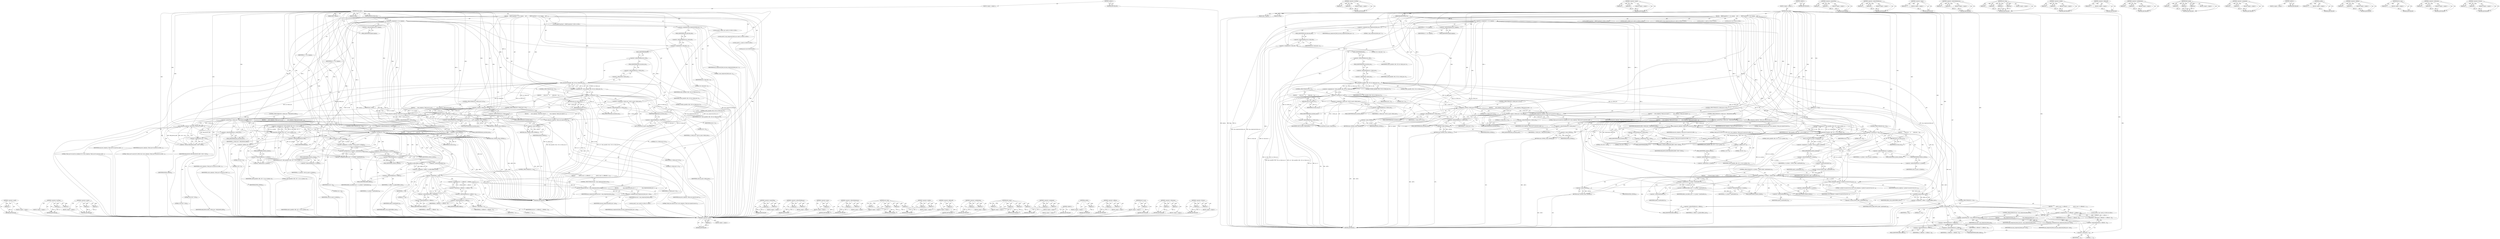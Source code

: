 digraph "&lt;operator&gt;.division" {
vulnerable_287 [label=<(METHOD,&lt;operator&gt;.sizeOf)>];
vulnerable_288 [label=<(PARAM,p1)>];
vulnerable_289 [label=<(BLOCK,&lt;empty&gt;,&lt;empty&gt;)>];
vulnerable_290 [label=<(METHOD_RETURN,ANY)>];
vulnerable_237 [label=<(METHOD,&lt;operator&gt;.lessThan)>];
vulnerable_238 [label=<(PARAM,p1)>];
vulnerable_239 [label=<(PARAM,p2)>];
vulnerable_240 [label=<(BLOCK,&lt;empty&gt;,&lt;empty&gt;)>];
vulnerable_241 [label=<(METHOD_RETURN,ANY)>];
vulnerable_262 [label=<(METHOD,&lt;operator&gt;.equals)>];
vulnerable_263 [label=<(PARAM,p1)>];
vulnerable_264 [label=<(PARAM,p2)>];
vulnerable_265 [label=<(BLOCK,&lt;empty&gt;,&lt;empty&gt;)>];
vulnerable_266 [label=<(METHOD_RETURN,ANY)>];
vulnerable_6 [label=<(METHOD,&lt;global&gt;)<SUB>1</SUB>>];
vulnerable_7 [label=<(BLOCK,&lt;empty&gt;,&lt;empty&gt;)<SUB>1</SUB>>];
vulnerable_8 [label=<(METHOD,cloop_open)<SUB>1</SUB>>];
vulnerable_9 [label=<(PARAM,BlockDriverState *bs)<SUB>1</SUB>>];
vulnerable_10 [label=<(PARAM,QDict *options)<SUB>1</SUB>>];
vulnerable_11 [label=<(PARAM,int flags)<SUB>1</SUB>>];
vulnerable_12 [label=<(PARAM,Error **errp)<SUB>2</SUB>>];
vulnerable_13 [label=<(BLOCK,{
    BDRVCloopState *s = bs-&gt;opaque;
    uint3...,{
    BDRVCloopState *s = bs-&gt;opaque;
    uint3...)<SUB>3</SUB>>];
vulnerable_14 [label="<(LOCAL,BDRVCloopState* s: BDRVCloopState*)<SUB>4</SUB>>"];
vulnerable_15 [label=<(&lt;operator&gt;.assignment,*s = bs-&gt;opaque)<SUB>4</SUB>>];
vulnerable_16 [label=<(IDENTIFIER,s,*s = bs-&gt;opaque)<SUB>4</SUB>>];
vulnerable_17 [label=<(&lt;operator&gt;.indirectFieldAccess,bs-&gt;opaque)<SUB>4</SUB>>];
vulnerable_18 [label=<(IDENTIFIER,bs,*s = bs-&gt;opaque)<SUB>4</SUB>>];
vulnerable_19 [label=<(FIELD_IDENTIFIER,opaque,opaque)<SUB>4</SUB>>];
vulnerable_20 [label="<(LOCAL,uint32_t offsets_size: uint32_t)<SUB>5</SUB>>"];
vulnerable_21 [label="<(LOCAL,uint32_t max_compressed_block_size: uint32_t)<SUB>5</SUB>>"];
vulnerable_22 [label="<(LOCAL,uint32_t i: uint32_t)<SUB>5</SUB>>"];
vulnerable_23 [label=<(&lt;operator&gt;.assignment,max_compressed_block_size = 1)<SUB>5</SUB>>];
vulnerable_24 [label=<(IDENTIFIER,max_compressed_block_size,max_compressed_block_size = 1)<SUB>5</SUB>>];
vulnerable_25 [label=<(LITERAL,1,max_compressed_block_size = 1)<SUB>5</SUB>>];
vulnerable_26 [label="<(LOCAL,int ret: int)<SUB>6</SUB>>"];
vulnerable_27 [label=<(&lt;operator&gt;.assignment,bs-&gt;read_only = 1)<SUB>8</SUB>>];
vulnerable_28 [label=<(&lt;operator&gt;.indirectFieldAccess,bs-&gt;read_only)<SUB>8</SUB>>];
vulnerable_29 [label=<(IDENTIFIER,bs,bs-&gt;read_only = 1)<SUB>8</SUB>>];
vulnerable_30 [label=<(FIELD_IDENTIFIER,read_only,read_only)<SUB>8</SUB>>];
vulnerable_31 [label=<(LITERAL,1,bs-&gt;read_only = 1)<SUB>8</SUB>>];
vulnerable_32 [label=<(&lt;operator&gt;.assignment,ret = bdrv_pread(bs-&gt;file, 128, &amp;s-&gt;block_size, 4))<SUB>11</SUB>>];
vulnerable_33 [label=<(IDENTIFIER,ret,ret = bdrv_pread(bs-&gt;file, 128, &amp;s-&gt;block_size, 4))<SUB>11</SUB>>];
vulnerable_34 [label=<(bdrv_pread,bdrv_pread(bs-&gt;file, 128, &amp;s-&gt;block_size, 4))<SUB>11</SUB>>];
vulnerable_35 [label=<(&lt;operator&gt;.indirectFieldAccess,bs-&gt;file)<SUB>11</SUB>>];
vulnerable_36 [label=<(IDENTIFIER,bs,bdrv_pread(bs-&gt;file, 128, &amp;s-&gt;block_size, 4))<SUB>11</SUB>>];
vulnerable_37 [label=<(FIELD_IDENTIFIER,file,file)<SUB>11</SUB>>];
vulnerable_38 [label=<(LITERAL,128,bdrv_pread(bs-&gt;file, 128, &amp;s-&gt;block_size, 4))<SUB>11</SUB>>];
vulnerable_39 [label=<(&lt;operator&gt;.addressOf,&amp;s-&gt;block_size)<SUB>11</SUB>>];
vulnerable_40 [label=<(&lt;operator&gt;.indirectFieldAccess,s-&gt;block_size)<SUB>11</SUB>>];
vulnerable_41 [label=<(IDENTIFIER,s,bdrv_pread(bs-&gt;file, 128, &amp;s-&gt;block_size, 4))<SUB>11</SUB>>];
vulnerable_42 [label=<(FIELD_IDENTIFIER,block_size,block_size)<SUB>11</SUB>>];
vulnerable_43 [label=<(LITERAL,4,bdrv_pread(bs-&gt;file, 128, &amp;s-&gt;block_size, 4))<SUB>11</SUB>>];
vulnerable_44 [label=<(CONTROL_STRUCTURE,IF,if (ret &lt; 0))<SUB>12</SUB>>];
vulnerable_45 [label=<(&lt;operator&gt;.lessThan,ret &lt; 0)<SUB>12</SUB>>];
vulnerable_46 [label=<(IDENTIFIER,ret,ret &lt; 0)<SUB>12</SUB>>];
vulnerable_47 [label=<(LITERAL,0,ret &lt; 0)<SUB>12</SUB>>];
vulnerable_48 [label=<(BLOCK,{
        return ret;
    },{
        return ret;
    })<SUB>12</SUB>>];
vulnerable_49 [label=<(RETURN,return ret;,return ret;)<SUB>13</SUB>>];
vulnerable_50 [label=<(IDENTIFIER,ret,return ret;)<SUB>13</SUB>>];
vulnerable_51 [label=<(&lt;operator&gt;.assignment,s-&gt;block_size = be32_to_cpu(s-&gt;block_size))<SUB>15</SUB>>];
vulnerable_52 [label=<(&lt;operator&gt;.indirectFieldAccess,s-&gt;block_size)<SUB>15</SUB>>];
vulnerable_53 [label=<(IDENTIFIER,s,s-&gt;block_size = be32_to_cpu(s-&gt;block_size))<SUB>15</SUB>>];
vulnerable_54 [label=<(FIELD_IDENTIFIER,block_size,block_size)<SUB>15</SUB>>];
vulnerable_55 [label=<(be32_to_cpu,be32_to_cpu(s-&gt;block_size))<SUB>15</SUB>>];
vulnerable_56 [label=<(&lt;operator&gt;.indirectFieldAccess,s-&gt;block_size)<SUB>15</SUB>>];
vulnerable_57 [label=<(IDENTIFIER,s,be32_to_cpu(s-&gt;block_size))<SUB>15</SUB>>];
vulnerable_58 [label=<(FIELD_IDENTIFIER,block_size,block_size)<SUB>15</SUB>>];
vulnerable_59 [label=<(CONTROL_STRUCTURE,IF,if (s-&gt;block_size % 512))<SUB>16</SUB>>];
vulnerable_60 [label=<(&lt;operator&gt;.modulo,s-&gt;block_size % 512)<SUB>16</SUB>>];
vulnerable_61 [label=<(&lt;operator&gt;.indirectFieldAccess,s-&gt;block_size)<SUB>16</SUB>>];
vulnerable_62 [label=<(IDENTIFIER,s,s-&gt;block_size % 512)<SUB>16</SUB>>];
vulnerable_63 [label=<(FIELD_IDENTIFIER,block_size,block_size)<SUB>16</SUB>>];
vulnerable_64 [label=<(LITERAL,512,s-&gt;block_size % 512)<SUB>16</SUB>>];
vulnerable_65 [label=<(BLOCK,{
        error_setg(errp, &quot;block_size %u must ...,{
        error_setg(errp, &quot;block_size %u must ...)<SUB>16</SUB>>];
vulnerable_66 [label=<(error_setg,error_setg(errp, &quot;block_size %u must be a multi...)<SUB>17</SUB>>];
vulnerable_67 [label=<(IDENTIFIER,errp,error_setg(errp, &quot;block_size %u must be a multi...)<SUB>17</SUB>>];
vulnerable_68 [label=<(LITERAL,&quot;block_size %u must be a multiple of 512&quot;,error_setg(errp, &quot;block_size %u must be a multi...)<SUB>17</SUB>>];
vulnerable_69 [label=<(&lt;operator&gt;.indirectFieldAccess,s-&gt;block_size)<SUB>18</SUB>>];
vulnerable_70 [label=<(IDENTIFIER,s,error_setg(errp, &quot;block_size %u must be a multi...)<SUB>18</SUB>>];
vulnerable_71 [label=<(FIELD_IDENTIFIER,block_size,block_size)<SUB>18</SUB>>];
vulnerable_72 [label=<(RETURN,return -EINVAL;,return -EINVAL;)<SUB>19</SUB>>];
vulnerable_73 [label=<(&lt;operator&gt;.minus,-EINVAL)<SUB>19</SUB>>];
vulnerable_74 [label=<(IDENTIFIER,EINVAL,-EINVAL)<SUB>19</SUB>>];
vulnerable_75 [label=<(CONTROL_STRUCTURE,IF,if (s-&gt;block_size == 0))<SUB>21</SUB>>];
vulnerable_76 [label=<(&lt;operator&gt;.equals,s-&gt;block_size == 0)<SUB>21</SUB>>];
vulnerable_77 [label=<(&lt;operator&gt;.indirectFieldAccess,s-&gt;block_size)<SUB>21</SUB>>];
vulnerable_78 [label=<(IDENTIFIER,s,s-&gt;block_size == 0)<SUB>21</SUB>>];
vulnerable_79 [label=<(FIELD_IDENTIFIER,block_size,block_size)<SUB>21</SUB>>];
vulnerable_80 [label=<(LITERAL,0,s-&gt;block_size == 0)<SUB>21</SUB>>];
vulnerable_81 [label=<(BLOCK,{
        error_setg(errp, &quot;block_size cannot b...,{
        error_setg(errp, &quot;block_size cannot b...)<SUB>21</SUB>>];
vulnerable_82 [label=<(error_setg,error_setg(errp, &quot;block_size cannot be zero&quot;))<SUB>22</SUB>>];
vulnerable_83 [label=<(IDENTIFIER,errp,error_setg(errp, &quot;block_size cannot be zero&quot;))<SUB>22</SUB>>];
vulnerable_84 [label=<(LITERAL,&quot;block_size cannot be zero&quot;,error_setg(errp, &quot;block_size cannot be zero&quot;))<SUB>22</SUB>>];
vulnerable_85 [label=<(RETURN,return -EINVAL;,return -EINVAL;)<SUB>23</SUB>>];
vulnerable_86 [label=<(&lt;operator&gt;.minus,-EINVAL)<SUB>23</SUB>>];
vulnerable_87 [label=<(IDENTIFIER,EINVAL,-EINVAL)<SUB>23</SUB>>];
vulnerable_88 [label=<(CONTROL_STRUCTURE,IF,if (s-&gt;block_size &gt; MAX_BLOCK_SIZE))<SUB>30</SUB>>];
vulnerable_89 [label=<(&lt;operator&gt;.greaterThan,s-&gt;block_size &gt; MAX_BLOCK_SIZE)<SUB>30</SUB>>];
vulnerable_90 [label=<(&lt;operator&gt;.indirectFieldAccess,s-&gt;block_size)<SUB>30</SUB>>];
vulnerable_91 [label=<(IDENTIFIER,s,s-&gt;block_size &gt; MAX_BLOCK_SIZE)<SUB>30</SUB>>];
vulnerable_92 [label=<(FIELD_IDENTIFIER,block_size,block_size)<SUB>30</SUB>>];
vulnerable_93 [label=<(IDENTIFIER,MAX_BLOCK_SIZE,s-&gt;block_size &gt; MAX_BLOCK_SIZE)<SUB>30</SUB>>];
vulnerable_94 [label=<(BLOCK,{
        error_setg(errp, &quot;block_size %u must ...,{
        error_setg(errp, &quot;block_size %u must ...)<SUB>30</SUB>>];
vulnerable_95 [label=<(error_setg,error_setg(errp, &quot;block_size %u must be %u MB o...)<SUB>31</SUB>>];
vulnerable_96 [label=<(IDENTIFIER,errp,error_setg(errp, &quot;block_size %u must be %u MB o...)<SUB>31</SUB>>];
vulnerable_97 [label=<(LITERAL,&quot;block_size %u must be %u MB or less&quot;,error_setg(errp, &quot;block_size %u must be %u MB o...)<SUB>31</SUB>>];
vulnerable_98 [label=<(&lt;operator&gt;.indirectFieldAccess,s-&gt;block_size)<SUB>32</SUB>>];
vulnerable_99 [label=<(IDENTIFIER,s,error_setg(errp, &quot;block_size %u must be %u MB o...)<SUB>32</SUB>>];
vulnerable_100 [label=<(FIELD_IDENTIFIER,block_size,block_size)<SUB>32</SUB>>];
vulnerable_101 [label=<(&lt;operator&gt;.division,MAX_BLOCK_SIZE / (1024 * 1024))<SUB>33</SUB>>];
vulnerable_102 [label=<(IDENTIFIER,MAX_BLOCK_SIZE,MAX_BLOCK_SIZE / (1024 * 1024))<SUB>33</SUB>>];
vulnerable_103 [label=<(&lt;operator&gt;.multiplication,1024 * 1024)<SUB>33</SUB>>];
vulnerable_104 [label=<(LITERAL,1024,1024 * 1024)<SUB>33</SUB>>];
vulnerable_105 [label=<(LITERAL,1024,1024 * 1024)<SUB>33</SUB>>];
vulnerable_106 [label=<(RETURN,return -EINVAL;,return -EINVAL;)<SUB>34</SUB>>];
vulnerable_107 [label=<(&lt;operator&gt;.minus,-EINVAL)<SUB>34</SUB>>];
vulnerable_108 [label=<(IDENTIFIER,EINVAL,-EINVAL)<SUB>34</SUB>>];
vulnerable_109 [label=<(&lt;operator&gt;.assignment,ret = bdrv_pread(bs-&gt;file, 128 + 4, &amp;s-&gt;n_block...)<SUB>37</SUB>>];
vulnerable_110 [label=<(IDENTIFIER,ret,ret = bdrv_pread(bs-&gt;file, 128 + 4, &amp;s-&gt;n_block...)<SUB>37</SUB>>];
vulnerable_111 [label=<(bdrv_pread,bdrv_pread(bs-&gt;file, 128 + 4, &amp;s-&gt;n_blocks, 4))<SUB>37</SUB>>];
vulnerable_112 [label=<(&lt;operator&gt;.indirectFieldAccess,bs-&gt;file)<SUB>37</SUB>>];
vulnerable_113 [label=<(IDENTIFIER,bs,bdrv_pread(bs-&gt;file, 128 + 4, &amp;s-&gt;n_blocks, 4))<SUB>37</SUB>>];
vulnerable_114 [label=<(FIELD_IDENTIFIER,file,file)<SUB>37</SUB>>];
vulnerable_115 [label=<(&lt;operator&gt;.addition,128 + 4)<SUB>37</SUB>>];
vulnerable_116 [label=<(LITERAL,128,128 + 4)<SUB>37</SUB>>];
vulnerable_117 [label=<(LITERAL,4,128 + 4)<SUB>37</SUB>>];
vulnerable_118 [label=<(&lt;operator&gt;.addressOf,&amp;s-&gt;n_blocks)<SUB>37</SUB>>];
vulnerable_119 [label=<(&lt;operator&gt;.indirectFieldAccess,s-&gt;n_blocks)<SUB>37</SUB>>];
vulnerable_120 [label=<(IDENTIFIER,s,bdrv_pread(bs-&gt;file, 128 + 4, &amp;s-&gt;n_blocks, 4))<SUB>37</SUB>>];
vulnerable_121 [label=<(FIELD_IDENTIFIER,n_blocks,n_blocks)<SUB>37</SUB>>];
vulnerable_122 [label=<(LITERAL,4,bdrv_pread(bs-&gt;file, 128 + 4, &amp;s-&gt;n_blocks, 4))<SUB>37</SUB>>];
vulnerable_123 [label=<(CONTROL_STRUCTURE,IF,if (ret &lt; 0))<SUB>38</SUB>>];
vulnerable_124 [label=<(&lt;operator&gt;.lessThan,ret &lt; 0)<SUB>38</SUB>>];
vulnerable_125 [label=<(IDENTIFIER,ret,ret &lt; 0)<SUB>38</SUB>>];
vulnerable_126 [label=<(LITERAL,0,ret &lt; 0)<SUB>38</SUB>>];
vulnerable_127 [label=<(BLOCK,{
        return ret;
    },{
        return ret;
    })<SUB>38</SUB>>];
vulnerable_128 [label=<(RETURN,return ret;,return ret;)<SUB>39</SUB>>];
vulnerable_129 [label=<(IDENTIFIER,ret,return ret;)<SUB>39</SUB>>];
vulnerable_130 [label=<(&lt;operator&gt;.assignment,s-&gt;n_blocks = be32_to_cpu(s-&gt;n_blocks))<SUB>41</SUB>>];
vulnerable_131 [label=<(&lt;operator&gt;.indirectFieldAccess,s-&gt;n_blocks)<SUB>41</SUB>>];
vulnerable_132 [label=<(IDENTIFIER,s,s-&gt;n_blocks = be32_to_cpu(s-&gt;n_blocks))<SUB>41</SUB>>];
vulnerable_133 [label=<(FIELD_IDENTIFIER,n_blocks,n_blocks)<SUB>41</SUB>>];
vulnerable_134 [label=<(be32_to_cpu,be32_to_cpu(s-&gt;n_blocks))<SUB>41</SUB>>];
vulnerable_135 [label=<(&lt;operator&gt;.indirectFieldAccess,s-&gt;n_blocks)<SUB>41</SUB>>];
vulnerable_136 [label=<(IDENTIFIER,s,be32_to_cpu(s-&gt;n_blocks))<SUB>41</SUB>>];
vulnerable_137 [label=<(FIELD_IDENTIFIER,n_blocks,n_blocks)<SUB>41</SUB>>];
vulnerable_138 [label=<(&lt;operator&gt;.assignment,offsets_size = s-&gt;n_blocks * sizeof(uint64_t))<SUB>44</SUB>>];
vulnerable_139 [label=<(IDENTIFIER,offsets_size,offsets_size = s-&gt;n_blocks * sizeof(uint64_t))<SUB>44</SUB>>];
vulnerable_140 [label=<(&lt;operator&gt;.multiplication,s-&gt;n_blocks * sizeof(uint64_t))<SUB>44</SUB>>];
vulnerable_141 [label=<(&lt;operator&gt;.indirectFieldAccess,s-&gt;n_blocks)<SUB>44</SUB>>];
vulnerable_142 [label=<(IDENTIFIER,s,s-&gt;n_blocks * sizeof(uint64_t))<SUB>44</SUB>>];
vulnerable_143 [label=<(FIELD_IDENTIFIER,n_blocks,n_blocks)<SUB>44</SUB>>];
vulnerable_144 [label=<(&lt;operator&gt;.sizeOf,sizeof(uint64_t))<SUB>44</SUB>>];
vulnerable_145 [label=<(IDENTIFIER,uint64_t,sizeof(uint64_t))<SUB>44</SUB>>];
vulnerable_146 [label=<(&lt;operator&gt;.assignment,s-&gt;offsets = g_malloc(offsets_size))<SUB>45</SUB>>];
vulnerable_147 [label=<(&lt;operator&gt;.indirectFieldAccess,s-&gt;offsets)<SUB>45</SUB>>];
vulnerable_148 [label=<(IDENTIFIER,s,s-&gt;offsets = g_malloc(offsets_size))<SUB>45</SUB>>];
vulnerable_149 [label=<(FIELD_IDENTIFIER,offsets,offsets)<SUB>45</SUB>>];
vulnerable_150 [label=<(g_malloc,g_malloc(offsets_size))<SUB>45</SUB>>];
vulnerable_151 [label=<(IDENTIFIER,offsets_size,g_malloc(offsets_size))<SUB>45</SUB>>];
vulnerable_152 [label=<(CONTROL_STRUCTURE,IF,if (i &gt; 0))<SUB>46</SUB>>];
vulnerable_153 [label=<(&lt;operator&gt;.greaterThan,i &gt; 0)<SUB>46</SUB>>];
vulnerable_154 [label=<(IDENTIFIER,i,i &gt; 0)<SUB>46</SUB>>];
vulnerable_155 [label=<(LITERAL,0,i &gt; 0)<SUB>46</SUB>>];
vulnerable_156 [label=<(BLOCK,{
            uint32_t size = s-&gt;offsets[i] - s...,{
            uint32_t size = s-&gt;offsets[i] - s...)<SUB>46</SUB>>];
vulnerable_157 [label="<(LOCAL,uint32_t size: uint32_t)<SUB>47</SUB>>"];
vulnerable_158 [label=<(&lt;operator&gt;.assignment,size = s-&gt;offsets[i] - s-&gt;offsets[i - 1])<SUB>47</SUB>>];
vulnerable_159 [label=<(IDENTIFIER,size,size = s-&gt;offsets[i] - s-&gt;offsets[i - 1])<SUB>47</SUB>>];
vulnerable_160 [label=<(&lt;operator&gt;.subtraction,s-&gt;offsets[i] - s-&gt;offsets[i - 1])<SUB>47</SUB>>];
vulnerable_161 [label=<(&lt;operator&gt;.indirectIndexAccess,s-&gt;offsets[i])<SUB>47</SUB>>];
vulnerable_162 [label=<(&lt;operator&gt;.indirectFieldAccess,s-&gt;offsets)<SUB>47</SUB>>];
vulnerable_163 [label=<(IDENTIFIER,s,s-&gt;offsets[i] - s-&gt;offsets[i - 1])<SUB>47</SUB>>];
vulnerable_164 [label=<(FIELD_IDENTIFIER,offsets,offsets)<SUB>47</SUB>>];
vulnerable_165 [label=<(IDENTIFIER,i,s-&gt;offsets[i] - s-&gt;offsets[i - 1])<SUB>47</SUB>>];
vulnerable_166 [label=<(&lt;operator&gt;.indirectIndexAccess,s-&gt;offsets[i - 1])<SUB>47</SUB>>];
vulnerable_167 [label=<(&lt;operator&gt;.indirectFieldAccess,s-&gt;offsets)<SUB>47</SUB>>];
vulnerable_168 [label=<(IDENTIFIER,s,s-&gt;offsets[i] - s-&gt;offsets[i - 1])<SUB>47</SUB>>];
vulnerable_169 [label=<(FIELD_IDENTIFIER,offsets,offsets)<SUB>47</SUB>>];
vulnerable_170 [label=<(&lt;operator&gt;.subtraction,i - 1)<SUB>47</SUB>>];
vulnerable_171 [label=<(IDENTIFIER,i,i - 1)<SUB>47</SUB>>];
vulnerable_172 [label=<(LITERAL,1,i - 1)<SUB>47</SUB>>];
vulnerable_173 [label=<(CONTROL_STRUCTURE,IF,if (size &gt; max_compressed_block_size))<SUB>48</SUB>>];
vulnerable_174 [label=<(&lt;operator&gt;.greaterThan,size &gt; max_compressed_block_size)<SUB>48</SUB>>];
vulnerable_175 [label=<(IDENTIFIER,size,size &gt; max_compressed_block_size)<SUB>48</SUB>>];
vulnerable_176 [label=<(IDENTIFIER,max_compressed_block_size,size &gt; max_compressed_block_size)<SUB>48</SUB>>];
vulnerable_177 [label=<(BLOCK,{
                max_compressed_block_size = s...,{
                max_compressed_block_size = s...)<SUB>48</SUB>>];
vulnerable_178 [label=<(&lt;operator&gt;.assignment,max_compressed_block_size = size)<SUB>49</SUB>>];
vulnerable_179 [label=<(IDENTIFIER,max_compressed_block_size,max_compressed_block_size = size)<SUB>49</SUB>>];
vulnerable_180 [label=<(IDENTIFIER,size,max_compressed_block_size = size)<SUB>49</SUB>>];
vulnerable_181 [label=<(METHOD_RETURN,int)<SUB>1</SUB>>];
vulnerable_183 [label=<(METHOD_RETURN,ANY)<SUB>1</SUB>>];
vulnerable_267 [label=<(METHOD,&lt;operator&gt;.greaterThan)>];
vulnerable_268 [label=<(PARAM,p1)>];
vulnerable_269 [label=<(PARAM,p2)>];
vulnerable_270 [label=<(BLOCK,&lt;empty&gt;,&lt;empty&gt;)>];
vulnerable_271 [label=<(METHOD_RETURN,ANY)>];
vulnerable_221 [label=<(METHOD,&lt;operator&gt;.indirectFieldAccess)>];
vulnerable_222 [label=<(PARAM,p1)>];
vulnerable_223 [label=<(PARAM,p2)>];
vulnerable_224 [label=<(BLOCK,&lt;empty&gt;,&lt;empty&gt;)>];
vulnerable_225 [label=<(METHOD_RETURN,ANY)>];
vulnerable_258 [label=<(METHOD,&lt;operator&gt;.minus)>];
vulnerable_259 [label=<(PARAM,p1)>];
vulnerable_260 [label=<(BLOCK,&lt;empty&gt;,&lt;empty&gt;)>];
vulnerable_261 [label=<(METHOD_RETURN,ANY)>];
vulnerable_300 [label=<(METHOD,&lt;operator&gt;.indirectIndexAccess)>];
vulnerable_301 [label=<(PARAM,p1)>];
vulnerable_302 [label=<(PARAM,p2)>];
vulnerable_303 [label=<(BLOCK,&lt;empty&gt;,&lt;empty&gt;)>];
vulnerable_304 [label=<(METHOD_RETURN,ANY)>];
vulnerable_251 [label=<(METHOD,error_setg)>];
vulnerable_252 [label=<(PARAM,p1)>];
vulnerable_253 [label=<(PARAM,p2)>];
vulnerable_254 [label=<(PARAM,p3)>];
vulnerable_255 [label=<(PARAM,p4)>];
vulnerable_256 [label=<(BLOCK,&lt;empty&gt;,&lt;empty&gt;)>];
vulnerable_257 [label=<(METHOD_RETURN,ANY)>];
vulnerable_246 [label=<(METHOD,&lt;operator&gt;.modulo)>];
vulnerable_247 [label=<(PARAM,p1)>];
vulnerable_248 [label=<(PARAM,p2)>];
vulnerable_249 [label=<(BLOCK,&lt;empty&gt;,&lt;empty&gt;)>];
vulnerable_250 [label=<(METHOD_RETURN,ANY)>];
vulnerable_233 [label=<(METHOD,&lt;operator&gt;.addressOf)>];
vulnerable_234 [label=<(PARAM,p1)>];
vulnerable_235 [label=<(BLOCK,&lt;empty&gt;,&lt;empty&gt;)>];
vulnerable_236 [label=<(METHOD_RETURN,ANY)>];
vulnerable_277 [label=<(METHOD,&lt;operator&gt;.multiplication)>];
vulnerable_278 [label=<(PARAM,p1)>];
vulnerable_279 [label=<(PARAM,p2)>];
vulnerable_280 [label=<(BLOCK,&lt;empty&gt;,&lt;empty&gt;)>];
vulnerable_281 [label=<(METHOD_RETURN,ANY)>];
vulnerable_226 [label=<(METHOD,bdrv_pread)>];
vulnerable_227 [label=<(PARAM,p1)>];
vulnerable_228 [label=<(PARAM,p2)>];
vulnerable_229 [label=<(PARAM,p3)>];
vulnerable_230 [label=<(PARAM,p4)>];
vulnerable_231 [label=<(BLOCK,&lt;empty&gt;,&lt;empty&gt;)>];
vulnerable_232 [label=<(METHOD_RETURN,ANY)>];
vulnerable_216 [label=<(METHOD,&lt;operator&gt;.assignment)>];
vulnerable_217 [label=<(PARAM,p1)>];
vulnerable_218 [label=<(PARAM,p2)>];
vulnerable_219 [label=<(BLOCK,&lt;empty&gt;,&lt;empty&gt;)>];
vulnerable_220 [label=<(METHOD_RETURN,ANY)>];
vulnerable_210 [label=<(METHOD,&lt;global&gt;)<SUB>1</SUB>>];
vulnerable_211 [label=<(BLOCK,&lt;empty&gt;,&lt;empty&gt;)>];
vulnerable_212 [label=<(METHOD_RETURN,ANY)>];
vulnerable_291 [label=<(METHOD,g_malloc)>];
vulnerable_292 [label=<(PARAM,p1)>];
vulnerable_293 [label=<(BLOCK,&lt;empty&gt;,&lt;empty&gt;)>];
vulnerable_294 [label=<(METHOD_RETURN,ANY)>];
vulnerable_282 [label=<(METHOD,&lt;operator&gt;.addition)>];
vulnerable_283 [label=<(PARAM,p1)>];
vulnerable_284 [label=<(PARAM,p2)>];
vulnerable_285 [label=<(BLOCK,&lt;empty&gt;,&lt;empty&gt;)>];
vulnerable_286 [label=<(METHOD_RETURN,ANY)>];
vulnerable_242 [label=<(METHOD,be32_to_cpu)>];
vulnerable_243 [label=<(PARAM,p1)>];
vulnerable_244 [label=<(BLOCK,&lt;empty&gt;,&lt;empty&gt;)>];
vulnerable_245 [label=<(METHOD_RETURN,ANY)>];
vulnerable_295 [label=<(METHOD,&lt;operator&gt;.subtraction)>];
vulnerable_296 [label=<(PARAM,p1)>];
vulnerable_297 [label=<(PARAM,p2)>];
vulnerable_298 [label=<(BLOCK,&lt;empty&gt;,&lt;empty&gt;)>];
vulnerable_299 [label=<(METHOD_RETURN,ANY)>];
vulnerable_272 [label=<(METHOD,&lt;operator&gt;.division)>];
vulnerable_273 [label=<(PARAM,p1)>];
vulnerable_274 [label=<(PARAM,p2)>];
vulnerable_275 [label=<(BLOCK,&lt;empty&gt;,&lt;empty&gt;)>];
vulnerable_276 [label=<(METHOD_RETURN,ANY)>];
fixed_312 [label=<(METHOD,&lt;operator&gt;.sizeOf)>];
fixed_313 [label=<(PARAM,p1)>];
fixed_314 [label=<(BLOCK,&lt;empty&gt;,&lt;empty&gt;)>];
fixed_315 [label=<(METHOD_RETURN,ANY)>];
fixed_262 [label=<(METHOD,&lt;operator&gt;.lessThan)>];
fixed_263 [label=<(PARAM,p1)>];
fixed_264 [label=<(PARAM,p2)>];
fixed_265 [label=<(BLOCK,&lt;empty&gt;,&lt;empty&gt;)>];
fixed_266 [label=<(METHOD_RETURN,ANY)>];
fixed_287 [label=<(METHOD,&lt;operator&gt;.equals)>];
fixed_288 [label=<(PARAM,p1)>];
fixed_289 [label=<(PARAM,p2)>];
fixed_290 [label=<(BLOCK,&lt;empty&gt;,&lt;empty&gt;)>];
fixed_291 [label=<(METHOD_RETURN,ANY)>];
fixed_6 [label=<(METHOD,&lt;global&gt;)<SUB>1</SUB>>];
fixed_7 [label=<(BLOCK,&lt;empty&gt;,&lt;empty&gt;)<SUB>1</SUB>>];
fixed_8 [label=<(METHOD,cloop_open)<SUB>1</SUB>>];
fixed_9 [label=<(PARAM,BlockDriverState *bs)<SUB>1</SUB>>];
fixed_10 [label=<(PARAM,QDict *options)<SUB>1</SUB>>];
fixed_11 [label=<(PARAM,int flags)<SUB>1</SUB>>];
fixed_12 [label=<(PARAM,Error **errp)<SUB>2</SUB>>];
fixed_13 [label=<(BLOCK,{
    BDRVCloopState *s = bs-&gt;opaque;
    uint3...,{
    BDRVCloopState *s = bs-&gt;opaque;
    uint3...)<SUB>3</SUB>>];
fixed_14 [label="<(LOCAL,BDRVCloopState* s: BDRVCloopState*)<SUB>4</SUB>>"];
fixed_15 [label=<(&lt;operator&gt;.assignment,*s = bs-&gt;opaque)<SUB>4</SUB>>];
fixed_16 [label=<(IDENTIFIER,s,*s = bs-&gt;opaque)<SUB>4</SUB>>];
fixed_17 [label=<(&lt;operator&gt;.indirectFieldAccess,bs-&gt;opaque)<SUB>4</SUB>>];
fixed_18 [label=<(IDENTIFIER,bs,*s = bs-&gt;opaque)<SUB>4</SUB>>];
fixed_19 [label=<(FIELD_IDENTIFIER,opaque,opaque)<SUB>4</SUB>>];
fixed_20 [label="<(LOCAL,uint32_t offsets_size: uint32_t)<SUB>5</SUB>>"];
fixed_21 [label="<(LOCAL,uint32_t max_compressed_block_size: uint32_t)<SUB>5</SUB>>"];
fixed_22 [label="<(LOCAL,uint32_t i: uint32_t)<SUB>5</SUB>>"];
fixed_23 [label=<(&lt;operator&gt;.assignment,max_compressed_block_size = 1)<SUB>5</SUB>>];
fixed_24 [label=<(IDENTIFIER,max_compressed_block_size,max_compressed_block_size = 1)<SUB>5</SUB>>];
fixed_25 [label=<(LITERAL,1,max_compressed_block_size = 1)<SUB>5</SUB>>];
fixed_26 [label="<(LOCAL,int ret: int)<SUB>6</SUB>>"];
fixed_27 [label=<(&lt;operator&gt;.assignment,bs-&gt;read_only = 1)<SUB>8</SUB>>];
fixed_28 [label=<(&lt;operator&gt;.indirectFieldAccess,bs-&gt;read_only)<SUB>8</SUB>>];
fixed_29 [label=<(IDENTIFIER,bs,bs-&gt;read_only = 1)<SUB>8</SUB>>];
fixed_30 [label=<(FIELD_IDENTIFIER,read_only,read_only)<SUB>8</SUB>>];
fixed_31 [label=<(LITERAL,1,bs-&gt;read_only = 1)<SUB>8</SUB>>];
fixed_32 [label=<(&lt;operator&gt;.assignment,ret = bdrv_pread(bs-&gt;file, 128, &amp;s-&gt;block_size, 4))<SUB>11</SUB>>];
fixed_33 [label=<(IDENTIFIER,ret,ret = bdrv_pread(bs-&gt;file, 128, &amp;s-&gt;block_size, 4))<SUB>11</SUB>>];
fixed_34 [label=<(bdrv_pread,bdrv_pread(bs-&gt;file, 128, &amp;s-&gt;block_size, 4))<SUB>11</SUB>>];
fixed_35 [label=<(&lt;operator&gt;.indirectFieldAccess,bs-&gt;file)<SUB>11</SUB>>];
fixed_36 [label=<(IDENTIFIER,bs,bdrv_pread(bs-&gt;file, 128, &amp;s-&gt;block_size, 4))<SUB>11</SUB>>];
fixed_37 [label=<(FIELD_IDENTIFIER,file,file)<SUB>11</SUB>>];
fixed_38 [label=<(LITERAL,128,bdrv_pread(bs-&gt;file, 128, &amp;s-&gt;block_size, 4))<SUB>11</SUB>>];
fixed_39 [label=<(&lt;operator&gt;.addressOf,&amp;s-&gt;block_size)<SUB>11</SUB>>];
fixed_40 [label=<(&lt;operator&gt;.indirectFieldAccess,s-&gt;block_size)<SUB>11</SUB>>];
fixed_41 [label=<(IDENTIFIER,s,bdrv_pread(bs-&gt;file, 128, &amp;s-&gt;block_size, 4))<SUB>11</SUB>>];
fixed_42 [label=<(FIELD_IDENTIFIER,block_size,block_size)<SUB>11</SUB>>];
fixed_43 [label=<(LITERAL,4,bdrv_pread(bs-&gt;file, 128, &amp;s-&gt;block_size, 4))<SUB>11</SUB>>];
fixed_44 [label=<(CONTROL_STRUCTURE,IF,if (ret &lt; 0))<SUB>12</SUB>>];
fixed_45 [label=<(&lt;operator&gt;.lessThan,ret &lt; 0)<SUB>12</SUB>>];
fixed_46 [label=<(IDENTIFIER,ret,ret &lt; 0)<SUB>12</SUB>>];
fixed_47 [label=<(LITERAL,0,ret &lt; 0)<SUB>12</SUB>>];
fixed_48 [label=<(BLOCK,{
        return ret;
    },{
        return ret;
    })<SUB>12</SUB>>];
fixed_49 [label=<(RETURN,return ret;,return ret;)<SUB>13</SUB>>];
fixed_50 [label=<(IDENTIFIER,ret,return ret;)<SUB>13</SUB>>];
fixed_51 [label=<(&lt;operator&gt;.assignment,s-&gt;block_size = be32_to_cpu(s-&gt;block_size))<SUB>15</SUB>>];
fixed_52 [label=<(&lt;operator&gt;.indirectFieldAccess,s-&gt;block_size)<SUB>15</SUB>>];
fixed_53 [label=<(IDENTIFIER,s,s-&gt;block_size = be32_to_cpu(s-&gt;block_size))<SUB>15</SUB>>];
fixed_54 [label=<(FIELD_IDENTIFIER,block_size,block_size)<SUB>15</SUB>>];
fixed_55 [label=<(be32_to_cpu,be32_to_cpu(s-&gt;block_size))<SUB>15</SUB>>];
fixed_56 [label=<(&lt;operator&gt;.indirectFieldAccess,s-&gt;block_size)<SUB>15</SUB>>];
fixed_57 [label=<(IDENTIFIER,s,be32_to_cpu(s-&gt;block_size))<SUB>15</SUB>>];
fixed_58 [label=<(FIELD_IDENTIFIER,block_size,block_size)<SUB>15</SUB>>];
fixed_59 [label=<(CONTROL_STRUCTURE,IF,if (s-&gt;block_size % 512))<SUB>16</SUB>>];
fixed_60 [label=<(&lt;operator&gt;.modulo,s-&gt;block_size % 512)<SUB>16</SUB>>];
fixed_61 [label=<(&lt;operator&gt;.indirectFieldAccess,s-&gt;block_size)<SUB>16</SUB>>];
fixed_62 [label=<(IDENTIFIER,s,s-&gt;block_size % 512)<SUB>16</SUB>>];
fixed_63 [label=<(FIELD_IDENTIFIER,block_size,block_size)<SUB>16</SUB>>];
fixed_64 [label=<(LITERAL,512,s-&gt;block_size % 512)<SUB>16</SUB>>];
fixed_65 [label=<(BLOCK,{
        error_setg(errp, &quot;block_size %u must ...,{
        error_setg(errp, &quot;block_size %u must ...)<SUB>16</SUB>>];
fixed_66 [label=<(error_setg,error_setg(errp, &quot;block_size %u must be a multi...)<SUB>17</SUB>>];
fixed_67 [label=<(IDENTIFIER,errp,error_setg(errp, &quot;block_size %u must be a multi...)<SUB>17</SUB>>];
fixed_68 [label=<(LITERAL,&quot;block_size %u must be a multiple of 512&quot;,error_setg(errp, &quot;block_size %u must be a multi...)<SUB>17</SUB>>];
fixed_69 [label=<(&lt;operator&gt;.indirectFieldAccess,s-&gt;block_size)<SUB>18</SUB>>];
fixed_70 [label=<(IDENTIFIER,s,error_setg(errp, &quot;block_size %u must be a multi...)<SUB>18</SUB>>];
fixed_71 [label=<(FIELD_IDENTIFIER,block_size,block_size)<SUB>18</SUB>>];
fixed_72 [label=<(RETURN,return -EINVAL;,return -EINVAL;)<SUB>19</SUB>>];
fixed_73 [label=<(&lt;operator&gt;.minus,-EINVAL)<SUB>19</SUB>>];
fixed_74 [label=<(IDENTIFIER,EINVAL,-EINVAL)<SUB>19</SUB>>];
fixed_75 [label=<(CONTROL_STRUCTURE,IF,if (s-&gt;block_size == 0))<SUB>21</SUB>>];
fixed_76 [label=<(&lt;operator&gt;.equals,s-&gt;block_size == 0)<SUB>21</SUB>>];
fixed_77 [label=<(&lt;operator&gt;.indirectFieldAccess,s-&gt;block_size)<SUB>21</SUB>>];
fixed_78 [label=<(IDENTIFIER,s,s-&gt;block_size == 0)<SUB>21</SUB>>];
fixed_79 [label=<(FIELD_IDENTIFIER,block_size,block_size)<SUB>21</SUB>>];
fixed_80 [label=<(LITERAL,0,s-&gt;block_size == 0)<SUB>21</SUB>>];
fixed_81 [label=<(BLOCK,{
        error_setg(errp, &quot;block_size cannot b...,{
        error_setg(errp, &quot;block_size cannot b...)<SUB>21</SUB>>];
fixed_82 [label=<(error_setg,error_setg(errp, &quot;block_size cannot be zero&quot;))<SUB>22</SUB>>];
fixed_83 [label=<(IDENTIFIER,errp,error_setg(errp, &quot;block_size cannot be zero&quot;))<SUB>22</SUB>>];
fixed_84 [label=<(LITERAL,&quot;block_size cannot be zero&quot;,error_setg(errp, &quot;block_size cannot be zero&quot;))<SUB>22</SUB>>];
fixed_85 [label=<(RETURN,return -EINVAL;,return -EINVAL;)<SUB>23</SUB>>];
fixed_86 [label=<(&lt;operator&gt;.minus,-EINVAL)<SUB>23</SUB>>];
fixed_87 [label=<(IDENTIFIER,EINVAL,-EINVAL)<SUB>23</SUB>>];
fixed_88 [label=<(CONTROL_STRUCTURE,IF,if (s-&gt;block_size &gt; MAX_BLOCK_SIZE))<SUB>30</SUB>>];
fixed_89 [label=<(&lt;operator&gt;.greaterThan,s-&gt;block_size &gt; MAX_BLOCK_SIZE)<SUB>30</SUB>>];
fixed_90 [label=<(&lt;operator&gt;.indirectFieldAccess,s-&gt;block_size)<SUB>30</SUB>>];
fixed_91 [label=<(IDENTIFIER,s,s-&gt;block_size &gt; MAX_BLOCK_SIZE)<SUB>30</SUB>>];
fixed_92 [label=<(FIELD_IDENTIFIER,block_size,block_size)<SUB>30</SUB>>];
fixed_93 [label=<(IDENTIFIER,MAX_BLOCK_SIZE,s-&gt;block_size &gt; MAX_BLOCK_SIZE)<SUB>30</SUB>>];
fixed_94 [label=<(BLOCK,{
        error_setg(errp, &quot;block_size %u must ...,{
        error_setg(errp, &quot;block_size %u must ...)<SUB>30</SUB>>];
fixed_95 [label=<(error_setg,error_setg(errp, &quot;block_size %u must be %u MB o...)<SUB>31</SUB>>];
fixed_96 [label=<(IDENTIFIER,errp,error_setg(errp, &quot;block_size %u must be %u MB o...)<SUB>31</SUB>>];
fixed_97 [label=<(LITERAL,&quot;block_size %u must be %u MB or less&quot;,error_setg(errp, &quot;block_size %u must be %u MB o...)<SUB>31</SUB>>];
fixed_98 [label=<(&lt;operator&gt;.indirectFieldAccess,s-&gt;block_size)<SUB>32</SUB>>];
fixed_99 [label=<(IDENTIFIER,s,error_setg(errp, &quot;block_size %u must be %u MB o...)<SUB>32</SUB>>];
fixed_100 [label=<(FIELD_IDENTIFIER,block_size,block_size)<SUB>32</SUB>>];
fixed_101 [label=<(&lt;operator&gt;.division,MAX_BLOCK_SIZE / (1024 * 1024))<SUB>33</SUB>>];
fixed_102 [label=<(IDENTIFIER,MAX_BLOCK_SIZE,MAX_BLOCK_SIZE / (1024 * 1024))<SUB>33</SUB>>];
fixed_103 [label=<(&lt;operator&gt;.multiplication,1024 * 1024)<SUB>33</SUB>>];
fixed_104 [label=<(LITERAL,1024,1024 * 1024)<SUB>33</SUB>>];
fixed_105 [label=<(LITERAL,1024,1024 * 1024)<SUB>33</SUB>>];
fixed_106 [label=<(RETURN,return -EINVAL;,return -EINVAL;)<SUB>34</SUB>>];
fixed_107 [label=<(&lt;operator&gt;.minus,-EINVAL)<SUB>34</SUB>>];
fixed_108 [label=<(IDENTIFIER,EINVAL,-EINVAL)<SUB>34</SUB>>];
fixed_109 [label=<(&lt;operator&gt;.assignment,ret = bdrv_pread(bs-&gt;file, 128 + 4, &amp;s-&gt;n_block...)<SUB>37</SUB>>];
fixed_110 [label=<(IDENTIFIER,ret,ret = bdrv_pread(bs-&gt;file, 128 + 4, &amp;s-&gt;n_block...)<SUB>37</SUB>>];
fixed_111 [label=<(bdrv_pread,bdrv_pread(bs-&gt;file, 128 + 4, &amp;s-&gt;n_blocks, 4))<SUB>37</SUB>>];
fixed_112 [label=<(&lt;operator&gt;.indirectFieldAccess,bs-&gt;file)<SUB>37</SUB>>];
fixed_113 [label=<(IDENTIFIER,bs,bdrv_pread(bs-&gt;file, 128 + 4, &amp;s-&gt;n_blocks, 4))<SUB>37</SUB>>];
fixed_114 [label=<(FIELD_IDENTIFIER,file,file)<SUB>37</SUB>>];
fixed_115 [label=<(&lt;operator&gt;.addition,128 + 4)<SUB>37</SUB>>];
fixed_116 [label=<(LITERAL,128,128 + 4)<SUB>37</SUB>>];
fixed_117 [label=<(LITERAL,4,128 + 4)<SUB>37</SUB>>];
fixed_118 [label=<(&lt;operator&gt;.addressOf,&amp;s-&gt;n_blocks)<SUB>37</SUB>>];
fixed_119 [label=<(&lt;operator&gt;.indirectFieldAccess,s-&gt;n_blocks)<SUB>37</SUB>>];
fixed_120 [label=<(IDENTIFIER,s,bdrv_pread(bs-&gt;file, 128 + 4, &amp;s-&gt;n_blocks, 4))<SUB>37</SUB>>];
fixed_121 [label=<(FIELD_IDENTIFIER,n_blocks,n_blocks)<SUB>37</SUB>>];
fixed_122 [label=<(LITERAL,4,bdrv_pread(bs-&gt;file, 128 + 4, &amp;s-&gt;n_blocks, 4))<SUB>37</SUB>>];
fixed_123 [label=<(CONTROL_STRUCTURE,IF,if (ret &lt; 0))<SUB>38</SUB>>];
fixed_124 [label=<(&lt;operator&gt;.lessThan,ret &lt; 0)<SUB>38</SUB>>];
fixed_125 [label=<(IDENTIFIER,ret,ret &lt; 0)<SUB>38</SUB>>];
fixed_126 [label=<(LITERAL,0,ret &lt; 0)<SUB>38</SUB>>];
fixed_127 [label=<(BLOCK,{
        return ret;
    },{
        return ret;
    })<SUB>38</SUB>>];
fixed_128 [label=<(RETURN,return ret;,return ret;)<SUB>39</SUB>>];
fixed_129 [label=<(IDENTIFIER,ret,return ret;)<SUB>39</SUB>>];
fixed_130 [label=<(&lt;operator&gt;.assignment,s-&gt;n_blocks = be32_to_cpu(s-&gt;n_blocks))<SUB>41</SUB>>];
fixed_131 [label=<(&lt;operator&gt;.indirectFieldAccess,s-&gt;n_blocks)<SUB>41</SUB>>];
fixed_132 [label=<(IDENTIFIER,s,s-&gt;n_blocks = be32_to_cpu(s-&gt;n_blocks))<SUB>41</SUB>>];
fixed_133 [label=<(FIELD_IDENTIFIER,n_blocks,n_blocks)<SUB>41</SUB>>];
fixed_134 [label=<(be32_to_cpu,be32_to_cpu(s-&gt;n_blocks))<SUB>41</SUB>>];
fixed_135 [label=<(&lt;operator&gt;.indirectFieldAccess,s-&gt;n_blocks)<SUB>41</SUB>>];
fixed_136 [label=<(IDENTIFIER,s,be32_to_cpu(s-&gt;n_blocks))<SUB>41</SUB>>];
fixed_137 [label=<(FIELD_IDENTIFIER,n_blocks,n_blocks)<SUB>41</SUB>>];
fixed_138 [label=<(CONTROL_STRUCTURE,IF,if (s-&gt;n_blocks &gt; UINT32_MAX / sizeof(uint64_t)))<SUB>44</SUB>>];
fixed_139 [label=<(&lt;operator&gt;.greaterThan,s-&gt;n_blocks &gt; UINT32_MAX / sizeof(uint64_t))<SUB>44</SUB>>];
fixed_140 [label=<(&lt;operator&gt;.indirectFieldAccess,s-&gt;n_blocks)<SUB>44</SUB>>];
fixed_141 [label=<(IDENTIFIER,s,s-&gt;n_blocks &gt; UINT32_MAX / sizeof(uint64_t))<SUB>44</SUB>>];
fixed_142 [label=<(FIELD_IDENTIFIER,n_blocks,n_blocks)<SUB>44</SUB>>];
fixed_143 [label=<(&lt;operator&gt;.division,UINT32_MAX / sizeof(uint64_t))<SUB>44</SUB>>];
fixed_144 [label=<(IDENTIFIER,UINT32_MAX,UINT32_MAX / sizeof(uint64_t))<SUB>44</SUB>>];
fixed_145 [label=<(&lt;operator&gt;.sizeOf,sizeof(uint64_t))<SUB>44</SUB>>];
fixed_146 [label=<(IDENTIFIER,uint64_t,sizeof(uint64_t))<SUB>44</SUB>>];
fixed_147 [label=<(BLOCK,{
        /* Prevent integer overflow */
      ...,{
        /* Prevent integer overflow */
      ...)<SUB>44</SUB>>];
fixed_148 [label=<(error_setg,error_setg(errp, &quot;n_blocks %u must be %zu or le...)<SUB>46</SUB>>];
fixed_149 [label=<(IDENTIFIER,errp,error_setg(errp, &quot;n_blocks %u must be %zu or le...)<SUB>46</SUB>>];
fixed_150 [label=<(LITERAL,&quot;n_blocks %u must be %zu or less&quot;,error_setg(errp, &quot;n_blocks %u must be %zu or le...)<SUB>46</SUB>>];
fixed_151 [label=<(&lt;operator&gt;.indirectFieldAccess,s-&gt;n_blocks)<SUB>47</SUB>>];
fixed_152 [label=<(IDENTIFIER,s,error_setg(errp, &quot;n_blocks %u must be %zu or le...)<SUB>47</SUB>>];
fixed_153 [label=<(FIELD_IDENTIFIER,n_blocks,n_blocks)<SUB>47</SUB>>];
fixed_154 [label=<(&lt;operator&gt;.division,UINT32_MAX / sizeof(uint64_t))<SUB>48</SUB>>];
fixed_155 [label=<(IDENTIFIER,UINT32_MAX,UINT32_MAX / sizeof(uint64_t))<SUB>48</SUB>>];
fixed_156 [label=<(&lt;operator&gt;.sizeOf,sizeof(uint64_t))<SUB>48</SUB>>];
fixed_157 [label=<(IDENTIFIER,uint64_t,sizeof(uint64_t))<SUB>48</SUB>>];
fixed_158 [label=<(RETURN,return -EINVAL;,return -EINVAL;)<SUB>49</SUB>>];
fixed_159 [label=<(&lt;operator&gt;.minus,-EINVAL)<SUB>49</SUB>>];
fixed_160 [label=<(IDENTIFIER,EINVAL,-EINVAL)<SUB>49</SUB>>];
fixed_161 [label=<(&lt;operator&gt;.assignment,offsets_size = s-&gt;n_blocks * sizeof(uint64_t))<SUB>51</SUB>>];
fixed_162 [label=<(IDENTIFIER,offsets_size,offsets_size = s-&gt;n_blocks * sizeof(uint64_t))<SUB>51</SUB>>];
fixed_163 [label=<(&lt;operator&gt;.multiplication,s-&gt;n_blocks * sizeof(uint64_t))<SUB>51</SUB>>];
fixed_164 [label=<(&lt;operator&gt;.indirectFieldAccess,s-&gt;n_blocks)<SUB>51</SUB>>];
fixed_165 [label=<(IDENTIFIER,s,s-&gt;n_blocks * sizeof(uint64_t))<SUB>51</SUB>>];
fixed_166 [label=<(FIELD_IDENTIFIER,n_blocks,n_blocks)<SUB>51</SUB>>];
fixed_167 [label=<(&lt;operator&gt;.sizeOf,sizeof(uint64_t))<SUB>51</SUB>>];
fixed_168 [label=<(IDENTIFIER,uint64_t,sizeof(uint64_t))<SUB>51</SUB>>];
fixed_169 [label=<(&lt;operator&gt;.assignment,s-&gt;offsets = g_malloc(offsets_size))<SUB>52</SUB>>];
fixed_170 [label=<(&lt;operator&gt;.indirectFieldAccess,s-&gt;offsets)<SUB>52</SUB>>];
fixed_171 [label=<(IDENTIFIER,s,s-&gt;offsets = g_malloc(offsets_size))<SUB>52</SUB>>];
fixed_172 [label=<(FIELD_IDENTIFIER,offsets,offsets)<SUB>52</SUB>>];
fixed_173 [label=<(g_malloc,g_malloc(offsets_size))<SUB>52</SUB>>];
fixed_174 [label=<(IDENTIFIER,offsets_size,g_malloc(offsets_size))<SUB>52</SUB>>];
fixed_175 [label=<(CONTROL_STRUCTURE,IF,if (i &gt; 0))<SUB>53</SUB>>];
fixed_176 [label=<(&lt;operator&gt;.greaterThan,i &gt; 0)<SUB>53</SUB>>];
fixed_177 [label=<(IDENTIFIER,i,i &gt; 0)<SUB>53</SUB>>];
fixed_178 [label=<(LITERAL,0,i &gt; 0)<SUB>53</SUB>>];
fixed_179 [label=<(BLOCK,{
            uint32_t size = s-&gt;offsets[i] - s...,{
            uint32_t size = s-&gt;offsets[i] - s...)<SUB>53</SUB>>];
fixed_180 [label="<(LOCAL,uint32_t size: uint32_t)<SUB>54</SUB>>"];
fixed_181 [label=<(&lt;operator&gt;.assignment,size = s-&gt;offsets[i] - s-&gt;offsets[i - 1])<SUB>54</SUB>>];
fixed_182 [label=<(IDENTIFIER,size,size = s-&gt;offsets[i] - s-&gt;offsets[i - 1])<SUB>54</SUB>>];
fixed_183 [label=<(&lt;operator&gt;.subtraction,s-&gt;offsets[i] - s-&gt;offsets[i - 1])<SUB>54</SUB>>];
fixed_184 [label=<(&lt;operator&gt;.indirectIndexAccess,s-&gt;offsets[i])<SUB>54</SUB>>];
fixed_185 [label=<(&lt;operator&gt;.indirectFieldAccess,s-&gt;offsets)<SUB>54</SUB>>];
fixed_186 [label=<(IDENTIFIER,s,s-&gt;offsets[i] - s-&gt;offsets[i - 1])<SUB>54</SUB>>];
fixed_187 [label=<(FIELD_IDENTIFIER,offsets,offsets)<SUB>54</SUB>>];
fixed_188 [label=<(IDENTIFIER,i,s-&gt;offsets[i] - s-&gt;offsets[i - 1])<SUB>54</SUB>>];
fixed_189 [label=<(&lt;operator&gt;.indirectIndexAccess,s-&gt;offsets[i - 1])<SUB>54</SUB>>];
fixed_190 [label=<(&lt;operator&gt;.indirectFieldAccess,s-&gt;offsets)<SUB>54</SUB>>];
fixed_191 [label=<(IDENTIFIER,s,s-&gt;offsets[i] - s-&gt;offsets[i - 1])<SUB>54</SUB>>];
fixed_192 [label=<(FIELD_IDENTIFIER,offsets,offsets)<SUB>54</SUB>>];
fixed_193 [label=<(&lt;operator&gt;.subtraction,i - 1)<SUB>54</SUB>>];
fixed_194 [label=<(IDENTIFIER,i,i - 1)<SUB>54</SUB>>];
fixed_195 [label=<(LITERAL,1,i - 1)<SUB>54</SUB>>];
fixed_196 [label=<(CONTROL_STRUCTURE,IF,if (size &gt; max_compressed_block_size))<SUB>55</SUB>>];
fixed_197 [label=<(&lt;operator&gt;.greaterThan,size &gt; max_compressed_block_size)<SUB>55</SUB>>];
fixed_198 [label=<(IDENTIFIER,size,size &gt; max_compressed_block_size)<SUB>55</SUB>>];
fixed_199 [label=<(IDENTIFIER,max_compressed_block_size,size &gt; max_compressed_block_size)<SUB>55</SUB>>];
fixed_200 [label=<(BLOCK,{
                max_compressed_block_size = s...,{
                max_compressed_block_size = s...)<SUB>55</SUB>>];
fixed_201 [label=<(&lt;operator&gt;.assignment,max_compressed_block_size = size)<SUB>56</SUB>>];
fixed_202 [label=<(IDENTIFIER,max_compressed_block_size,max_compressed_block_size = size)<SUB>56</SUB>>];
fixed_203 [label=<(IDENTIFIER,size,max_compressed_block_size = size)<SUB>56</SUB>>];
fixed_204 [label=<(METHOD_RETURN,int)<SUB>1</SUB>>];
fixed_206 [label=<(METHOD_RETURN,ANY)<SUB>1</SUB>>];
fixed_292 [label=<(METHOD,&lt;operator&gt;.greaterThan)>];
fixed_293 [label=<(PARAM,p1)>];
fixed_294 [label=<(PARAM,p2)>];
fixed_295 [label=<(BLOCK,&lt;empty&gt;,&lt;empty&gt;)>];
fixed_296 [label=<(METHOD_RETURN,ANY)>];
fixed_246 [label=<(METHOD,&lt;operator&gt;.indirectFieldAccess)>];
fixed_247 [label=<(PARAM,p1)>];
fixed_248 [label=<(PARAM,p2)>];
fixed_249 [label=<(BLOCK,&lt;empty&gt;,&lt;empty&gt;)>];
fixed_250 [label=<(METHOD_RETURN,ANY)>];
fixed_283 [label=<(METHOD,&lt;operator&gt;.minus)>];
fixed_284 [label=<(PARAM,p1)>];
fixed_285 [label=<(BLOCK,&lt;empty&gt;,&lt;empty&gt;)>];
fixed_286 [label=<(METHOD_RETURN,ANY)>];
fixed_325 [label=<(METHOD,&lt;operator&gt;.indirectIndexAccess)>];
fixed_326 [label=<(PARAM,p1)>];
fixed_327 [label=<(PARAM,p2)>];
fixed_328 [label=<(BLOCK,&lt;empty&gt;,&lt;empty&gt;)>];
fixed_329 [label=<(METHOD_RETURN,ANY)>];
fixed_276 [label=<(METHOD,error_setg)>];
fixed_277 [label=<(PARAM,p1)>];
fixed_278 [label=<(PARAM,p2)>];
fixed_279 [label=<(PARAM,p3)>];
fixed_280 [label=<(PARAM,p4)>];
fixed_281 [label=<(BLOCK,&lt;empty&gt;,&lt;empty&gt;)>];
fixed_282 [label=<(METHOD_RETURN,ANY)>];
fixed_271 [label=<(METHOD,&lt;operator&gt;.modulo)>];
fixed_272 [label=<(PARAM,p1)>];
fixed_273 [label=<(PARAM,p2)>];
fixed_274 [label=<(BLOCK,&lt;empty&gt;,&lt;empty&gt;)>];
fixed_275 [label=<(METHOD_RETURN,ANY)>];
fixed_258 [label=<(METHOD,&lt;operator&gt;.addressOf)>];
fixed_259 [label=<(PARAM,p1)>];
fixed_260 [label=<(BLOCK,&lt;empty&gt;,&lt;empty&gt;)>];
fixed_261 [label=<(METHOD_RETURN,ANY)>];
fixed_302 [label=<(METHOD,&lt;operator&gt;.multiplication)>];
fixed_303 [label=<(PARAM,p1)>];
fixed_304 [label=<(PARAM,p2)>];
fixed_305 [label=<(BLOCK,&lt;empty&gt;,&lt;empty&gt;)>];
fixed_306 [label=<(METHOD_RETURN,ANY)>];
fixed_251 [label=<(METHOD,bdrv_pread)>];
fixed_252 [label=<(PARAM,p1)>];
fixed_253 [label=<(PARAM,p2)>];
fixed_254 [label=<(PARAM,p3)>];
fixed_255 [label=<(PARAM,p4)>];
fixed_256 [label=<(BLOCK,&lt;empty&gt;,&lt;empty&gt;)>];
fixed_257 [label=<(METHOD_RETURN,ANY)>];
fixed_241 [label=<(METHOD,&lt;operator&gt;.assignment)>];
fixed_242 [label=<(PARAM,p1)>];
fixed_243 [label=<(PARAM,p2)>];
fixed_244 [label=<(BLOCK,&lt;empty&gt;,&lt;empty&gt;)>];
fixed_245 [label=<(METHOD_RETURN,ANY)>];
fixed_235 [label=<(METHOD,&lt;global&gt;)<SUB>1</SUB>>];
fixed_236 [label=<(BLOCK,&lt;empty&gt;,&lt;empty&gt;)>];
fixed_237 [label=<(METHOD_RETURN,ANY)>];
fixed_316 [label=<(METHOD,g_malloc)>];
fixed_317 [label=<(PARAM,p1)>];
fixed_318 [label=<(BLOCK,&lt;empty&gt;,&lt;empty&gt;)>];
fixed_319 [label=<(METHOD_RETURN,ANY)>];
fixed_307 [label=<(METHOD,&lt;operator&gt;.addition)>];
fixed_308 [label=<(PARAM,p1)>];
fixed_309 [label=<(PARAM,p2)>];
fixed_310 [label=<(BLOCK,&lt;empty&gt;,&lt;empty&gt;)>];
fixed_311 [label=<(METHOD_RETURN,ANY)>];
fixed_267 [label=<(METHOD,be32_to_cpu)>];
fixed_268 [label=<(PARAM,p1)>];
fixed_269 [label=<(BLOCK,&lt;empty&gt;,&lt;empty&gt;)>];
fixed_270 [label=<(METHOD_RETURN,ANY)>];
fixed_320 [label=<(METHOD,&lt;operator&gt;.subtraction)>];
fixed_321 [label=<(PARAM,p1)>];
fixed_322 [label=<(PARAM,p2)>];
fixed_323 [label=<(BLOCK,&lt;empty&gt;,&lt;empty&gt;)>];
fixed_324 [label=<(METHOD_RETURN,ANY)>];
fixed_297 [label=<(METHOD,&lt;operator&gt;.division)>];
fixed_298 [label=<(PARAM,p1)>];
fixed_299 [label=<(PARAM,p2)>];
fixed_300 [label=<(BLOCK,&lt;empty&gt;,&lt;empty&gt;)>];
fixed_301 [label=<(METHOD_RETURN,ANY)>];
vulnerable_287 -> vulnerable_288  [key=0, label="AST: "];
vulnerable_287 -> vulnerable_288  [key=1, label="DDG: "];
vulnerable_287 -> vulnerable_289  [key=0, label="AST: "];
vulnerable_287 -> vulnerable_290  [key=0, label="AST: "];
vulnerable_287 -> vulnerable_290  [key=1, label="CFG: "];
vulnerable_288 -> vulnerable_290  [key=0, label="DDG: p1"];
vulnerable_289 -> fixed_312  [key=0];
vulnerable_290 -> fixed_312  [key=0];
vulnerable_237 -> vulnerable_238  [key=0, label="AST: "];
vulnerable_237 -> vulnerable_238  [key=1, label="DDG: "];
vulnerable_237 -> vulnerable_240  [key=0, label="AST: "];
vulnerable_237 -> vulnerable_239  [key=0, label="AST: "];
vulnerable_237 -> vulnerable_239  [key=1, label="DDG: "];
vulnerable_237 -> vulnerable_241  [key=0, label="AST: "];
vulnerable_237 -> vulnerable_241  [key=1, label="CFG: "];
vulnerable_238 -> vulnerable_241  [key=0, label="DDG: p1"];
vulnerable_239 -> vulnerable_241  [key=0, label="DDG: p2"];
vulnerable_240 -> fixed_312  [key=0];
vulnerable_241 -> fixed_312  [key=0];
vulnerable_262 -> vulnerable_263  [key=0, label="AST: "];
vulnerable_262 -> vulnerable_263  [key=1, label="DDG: "];
vulnerable_262 -> vulnerable_265  [key=0, label="AST: "];
vulnerable_262 -> vulnerable_264  [key=0, label="AST: "];
vulnerable_262 -> vulnerable_264  [key=1, label="DDG: "];
vulnerable_262 -> vulnerable_266  [key=0, label="AST: "];
vulnerable_262 -> vulnerable_266  [key=1, label="CFG: "];
vulnerable_263 -> vulnerable_266  [key=0, label="DDG: p1"];
vulnerable_264 -> vulnerable_266  [key=0, label="DDG: p2"];
vulnerable_265 -> fixed_312  [key=0];
vulnerable_266 -> fixed_312  [key=0];
vulnerable_6 -> vulnerable_7  [key=0, label="AST: "];
vulnerable_6 -> vulnerable_183  [key=0, label="AST: "];
vulnerable_6 -> vulnerable_183  [key=1, label="CFG: "];
vulnerable_7 -> vulnerable_8  [key=0, label="AST: "];
vulnerable_8 -> vulnerable_9  [key=0, label="AST: "];
vulnerable_8 -> vulnerable_9  [key=1, label="DDG: "];
vulnerable_8 -> vulnerable_10  [key=0, label="AST: "];
vulnerable_8 -> vulnerable_10  [key=1, label="DDG: "];
vulnerable_8 -> vulnerable_11  [key=0, label="AST: "];
vulnerable_8 -> vulnerable_11  [key=1, label="DDG: "];
vulnerable_8 -> vulnerable_12  [key=0, label="AST: "];
vulnerable_8 -> vulnerable_12  [key=1, label="DDG: "];
vulnerable_8 -> vulnerable_13  [key=0, label="AST: "];
vulnerable_8 -> vulnerable_181  [key=0, label="AST: "];
vulnerable_8 -> vulnerable_19  [key=0, label="CFG: "];
vulnerable_8 -> vulnerable_23  [key=0, label="DDG: "];
vulnerable_8 -> vulnerable_27  [key=0, label="DDG: "];
vulnerable_8 -> vulnerable_34  [key=0, label="DDG: "];
vulnerable_8 -> vulnerable_45  [key=0, label="DDG: "];
vulnerable_8 -> vulnerable_60  [key=0, label="DDG: "];
vulnerable_8 -> vulnerable_76  [key=0, label="DDG: "];
vulnerable_8 -> vulnerable_89  [key=0, label="DDG: "];
vulnerable_8 -> vulnerable_111  [key=0, label="DDG: "];
vulnerable_8 -> vulnerable_124  [key=0, label="DDG: "];
vulnerable_8 -> vulnerable_150  [key=0, label="DDG: "];
vulnerable_8 -> vulnerable_153  [key=0, label="DDG: "];
vulnerable_8 -> vulnerable_50  [key=0, label="DDG: "];
vulnerable_8 -> vulnerable_66  [key=0, label="DDG: "];
vulnerable_8 -> vulnerable_82  [key=0, label="DDG: "];
vulnerable_8 -> vulnerable_95  [key=0, label="DDG: "];
vulnerable_8 -> vulnerable_115  [key=0, label="DDG: "];
vulnerable_8 -> vulnerable_129  [key=0, label="DDG: "];
vulnerable_8 -> vulnerable_73  [key=0, label="DDG: "];
vulnerable_8 -> vulnerable_86  [key=0, label="DDG: "];
vulnerable_8 -> vulnerable_101  [key=0, label="DDG: "];
vulnerable_8 -> vulnerable_107  [key=0, label="DDG: "];
vulnerable_8 -> vulnerable_174  [key=0, label="DDG: "];
vulnerable_8 -> vulnerable_178  [key=0, label="DDG: "];
vulnerable_8 -> vulnerable_103  [key=0, label="DDG: "];
vulnerable_8 -> vulnerable_170  [key=0, label="DDG: "];
vulnerable_9 -> vulnerable_181  [key=0, label="DDG: bs"];
vulnerable_9 -> vulnerable_15  [key=0, label="DDG: bs"];
vulnerable_9 -> vulnerable_34  [key=0, label="DDG: bs"];
vulnerable_9 -> vulnerable_111  [key=0, label="DDG: bs"];
vulnerable_10 -> vulnerable_181  [key=0, label="DDG: options"];
vulnerable_11 -> vulnerable_181  [key=0, label="DDG: flags"];
vulnerable_12 -> vulnerable_181  [key=0, label="DDG: errp"];
vulnerable_12 -> vulnerable_66  [key=0, label="DDG: errp"];
vulnerable_12 -> vulnerable_82  [key=0, label="DDG: errp"];
vulnerable_12 -> vulnerable_95  [key=0, label="DDG: errp"];
vulnerable_13 -> vulnerable_14  [key=0, label="AST: "];
vulnerable_13 -> vulnerable_15  [key=0, label="AST: "];
vulnerable_13 -> vulnerable_20  [key=0, label="AST: "];
vulnerable_13 -> vulnerable_21  [key=0, label="AST: "];
vulnerable_13 -> vulnerable_22  [key=0, label="AST: "];
vulnerable_13 -> vulnerable_23  [key=0, label="AST: "];
vulnerable_13 -> vulnerable_26  [key=0, label="AST: "];
vulnerable_13 -> vulnerable_27  [key=0, label="AST: "];
vulnerable_13 -> vulnerable_32  [key=0, label="AST: "];
vulnerable_13 -> vulnerable_44  [key=0, label="AST: "];
vulnerable_13 -> vulnerable_51  [key=0, label="AST: "];
vulnerable_13 -> vulnerable_59  [key=0, label="AST: "];
vulnerable_13 -> vulnerable_75  [key=0, label="AST: "];
vulnerable_13 -> vulnerable_88  [key=0, label="AST: "];
vulnerable_13 -> vulnerable_109  [key=0, label="AST: "];
vulnerable_13 -> vulnerable_123  [key=0, label="AST: "];
vulnerable_13 -> vulnerable_130  [key=0, label="AST: "];
vulnerable_13 -> vulnerable_138  [key=0, label="AST: "];
vulnerable_13 -> vulnerable_146  [key=0, label="AST: "];
vulnerable_13 -> vulnerable_152  [key=0, label="AST: "];
vulnerable_14 -> fixed_312  [key=0];
vulnerable_15 -> vulnerable_16  [key=0, label="AST: "];
vulnerable_15 -> vulnerable_17  [key=0, label="AST: "];
vulnerable_15 -> vulnerable_23  [key=0, label="CFG: "];
vulnerable_15 -> vulnerable_181  [key=0, label="DDG: s"];
vulnerable_15 -> vulnerable_181  [key=1, label="DDG: bs-&gt;opaque"];
vulnerable_15 -> vulnerable_181  [key=2, label="DDG: *s = bs-&gt;opaque"];
vulnerable_15 -> vulnerable_34  [key=0, label="DDG: s"];
vulnerable_15 -> vulnerable_55  [key=0, label="DDG: s"];
vulnerable_15 -> vulnerable_60  [key=0, label="DDG: s"];
vulnerable_15 -> vulnerable_76  [key=0, label="DDG: s"];
vulnerable_15 -> vulnerable_89  [key=0, label="DDG: s"];
vulnerable_15 -> vulnerable_111  [key=0, label="DDG: s"];
vulnerable_15 -> vulnerable_134  [key=0, label="DDG: s"];
vulnerable_15 -> vulnerable_140  [key=0, label="DDG: s"];
vulnerable_15 -> vulnerable_66  [key=0, label="DDG: s"];
vulnerable_15 -> vulnerable_95  [key=0, label="DDG: s"];
vulnerable_16 -> fixed_312  [key=0];
vulnerable_17 -> vulnerable_18  [key=0, label="AST: "];
vulnerable_17 -> vulnerable_19  [key=0, label="AST: "];
vulnerable_17 -> vulnerable_15  [key=0, label="CFG: "];
vulnerable_18 -> fixed_312  [key=0];
vulnerable_19 -> vulnerable_17  [key=0, label="CFG: "];
vulnerable_20 -> fixed_312  [key=0];
vulnerable_21 -> fixed_312  [key=0];
vulnerable_22 -> fixed_312  [key=0];
vulnerable_23 -> vulnerable_24  [key=0, label="AST: "];
vulnerable_23 -> vulnerable_25  [key=0, label="AST: "];
vulnerable_23 -> vulnerable_30  [key=0, label="CFG: "];
vulnerable_23 -> vulnerable_181  [key=0, label="DDG: max_compressed_block_size"];
vulnerable_23 -> vulnerable_181  [key=1, label="DDG: max_compressed_block_size = 1"];
vulnerable_23 -> vulnerable_174  [key=0, label="DDG: max_compressed_block_size"];
vulnerable_24 -> fixed_312  [key=0];
vulnerable_25 -> fixed_312  [key=0];
vulnerable_26 -> fixed_312  [key=0];
vulnerable_27 -> vulnerable_28  [key=0, label="AST: "];
vulnerable_27 -> vulnerable_31  [key=0, label="AST: "];
vulnerable_27 -> vulnerable_37  [key=0, label="CFG: "];
vulnerable_27 -> vulnerable_181  [key=0, label="DDG: bs-&gt;read_only"];
vulnerable_27 -> vulnerable_181  [key=1, label="DDG: bs-&gt;read_only = 1"];
vulnerable_28 -> vulnerable_29  [key=0, label="AST: "];
vulnerable_28 -> vulnerable_30  [key=0, label="AST: "];
vulnerable_28 -> vulnerable_27  [key=0, label="CFG: "];
vulnerable_29 -> fixed_312  [key=0];
vulnerable_30 -> vulnerable_28  [key=0, label="CFG: "];
vulnerable_31 -> fixed_312  [key=0];
vulnerable_32 -> vulnerable_33  [key=0, label="AST: "];
vulnerable_32 -> vulnerable_34  [key=0, label="AST: "];
vulnerable_32 -> vulnerable_45  [key=0, label="CFG: "];
vulnerable_32 -> vulnerable_45  [key=1, label="DDG: ret"];
vulnerable_32 -> vulnerable_181  [key=0, label="DDG: bdrv_pread(bs-&gt;file, 128, &amp;s-&gt;block_size, 4)"];
vulnerable_32 -> vulnerable_181  [key=1, label="DDG: ret = bdrv_pread(bs-&gt;file, 128, &amp;s-&gt;block_size, 4)"];
vulnerable_33 -> fixed_312  [key=0];
vulnerable_34 -> vulnerable_35  [key=0, label="AST: "];
vulnerable_34 -> vulnerable_38  [key=0, label="AST: "];
vulnerable_34 -> vulnerable_39  [key=0, label="AST: "];
vulnerable_34 -> vulnerable_43  [key=0, label="AST: "];
vulnerable_34 -> vulnerable_32  [key=0, label="CFG: "];
vulnerable_34 -> vulnerable_32  [key=1, label="DDG: bs-&gt;file"];
vulnerable_34 -> vulnerable_32  [key=2, label="DDG: 128"];
vulnerable_34 -> vulnerable_32  [key=3, label="DDG: &amp;s-&gt;block_size"];
vulnerable_34 -> vulnerable_32  [key=4, label="DDG: 4"];
vulnerable_34 -> vulnerable_181  [key=0, label="DDG: bs-&gt;file"];
vulnerable_34 -> vulnerable_181  [key=1, label="DDG: &amp;s-&gt;block_size"];
vulnerable_34 -> vulnerable_55  [key=0, label="DDG: &amp;s-&gt;block_size"];
vulnerable_34 -> vulnerable_60  [key=0, label="DDG: &amp;s-&gt;block_size"];
vulnerable_34 -> vulnerable_76  [key=0, label="DDG: &amp;s-&gt;block_size"];
vulnerable_34 -> vulnerable_89  [key=0, label="DDG: &amp;s-&gt;block_size"];
vulnerable_34 -> vulnerable_111  [key=0, label="DDG: bs-&gt;file"];
vulnerable_34 -> vulnerable_66  [key=0, label="DDG: &amp;s-&gt;block_size"];
vulnerable_34 -> vulnerable_95  [key=0, label="DDG: &amp;s-&gt;block_size"];
vulnerable_35 -> vulnerable_36  [key=0, label="AST: "];
vulnerable_35 -> vulnerable_37  [key=0, label="AST: "];
vulnerable_35 -> vulnerable_42  [key=0, label="CFG: "];
vulnerable_36 -> fixed_312  [key=0];
vulnerable_37 -> vulnerable_35  [key=0, label="CFG: "];
vulnerable_38 -> fixed_312  [key=0];
vulnerable_39 -> vulnerable_40  [key=0, label="AST: "];
vulnerable_39 -> vulnerable_34  [key=0, label="CFG: "];
vulnerable_40 -> vulnerable_41  [key=0, label="AST: "];
vulnerable_40 -> vulnerable_42  [key=0, label="AST: "];
vulnerable_40 -> vulnerable_39  [key=0, label="CFG: "];
vulnerable_41 -> fixed_312  [key=0];
vulnerable_42 -> vulnerable_40  [key=0, label="CFG: "];
vulnerable_43 -> fixed_312  [key=0];
vulnerable_44 -> vulnerable_45  [key=0, label="AST: "];
vulnerable_44 -> vulnerable_48  [key=0, label="AST: "];
vulnerable_45 -> vulnerable_46  [key=0, label="AST: "];
vulnerable_45 -> vulnerable_47  [key=0, label="AST: "];
vulnerable_45 -> vulnerable_49  [key=0, label="CFG: "];
vulnerable_45 -> vulnerable_49  [key=1, label="CDG: "];
vulnerable_45 -> vulnerable_54  [key=0, label="CFG: "];
vulnerable_45 -> vulnerable_54  [key=1, label="CDG: "];
vulnerable_45 -> vulnerable_181  [key=0, label="DDG: ret"];
vulnerable_45 -> vulnerable_181  [key=1, label="DDG: ret &lt; 0"];
vulnerable_45 -> vulnerable_50  [key=0, label="DDG: ret"];
vulnerable_45 -> vulnerable_60  [key=0, label="CDG: "];
vulnerable_45 -> vulnerable_51  [key=0, label="CDG: "];
vulnerable_45 -> vulnerable_52  [key=0, label="CDG: "];
vulnerable_45 -> vulnerable_56  [key=0, label="CDG: "];
vulnerable_45 -> vulnerable_58  [key=0, label="CDG: "];
vulnerable_45 -> vulnerable_61  [key=0, label="CDG: "];
vulnerable_45 -> vulnerable_63  [key=0, label="CDG: "];
vulnerable_45 -> vulnerable_55  [key=0, label="CDG: "];
vulnerable_46 -> fixed_312  [key=0];
vulnerable_47 -> fixed_312  [key=0];
vulnerable_48 -> vulnerable_49  [key=0, label="AST: "];
vulnerable_49 -> vulnerable_50  [key=0, label="AST: "];
vulnerable_49 -> vulnerable_181  [key=0, label="CFG: "];
vulnerable_49 -> vulnerable_181  [key=1, label="DDG: &lt;RET&gt;"];
vulnerable_50 -> vulnerable_49  [key=0, label="DDG: ret"];
vulnerable_51 -> vulnerable_52  [key=0, label="AST: "];
vulnerable_51 -> vulnerable_55  [key=0, label="AST: "];
vulnerable_51 -> vulnerable_63  [key=0, label="CFG: "];
vulnerable_51 -> vulnerable_60  [key=0, label="DDG: s-&gt;block_size"];
vulnerable_52 -> vulnerable_53  [key=0, label="AST: "];
vulnerable_52 -> vulnerable_54  [key=0, label="AST: "];
vulnerable_52 -> vulnerable_58  [key=0, label="CFG: "];
vulnerable_53 -> fixed_312  [key=0];
vulnerable_54 -> vulnerable_52  [key=0, label="CFG: "];
vulnerable_55 -> vulnerable_56  [key=0, label="AST: "];
vulnerable_55 -> vulnerable_51  [key=0, label="CFG: "];
vulnerable_55 -> vulnerable_51  [key=1, label="DDG: s-&gt;block_size"];
vulnerable_56 -> vulnerable_57  [key=0, label="AST: "];
vulnerable_56 -> vulnerable_58  [key=0, label="AST: "];
vulnerable_56 -> vulnerable_55  [key=0, label="CFG: "];
vulnerable_57 -> fixed_312  [key=0];
vulnerable_58 -> vulnerable_56  [key=0, label="CFG: "];
vulnerable_59 -> vulnerable_60  [key=0, label="AST: "];
vulnerable_59 -> vulnerable_65  [key=0, label="AST: "];
vulnerable_60 -> vulnerable_61  [key=0, label="AST: "];
vulnerable_60 -> vulnerable_64  [key=0, label="AST: "];
vulnerable_60 -> vulnerable_71  [key=0, label="CFG: "];
vulnerable_60 -> vulnerable_71  [key=1, label="CDG: "];
vulnerable_60 -> vulnerable_79  [key=0, label="CFG: "];
vulnerable_60 -> vulnerable_79  [key=1, label="CDG: "];
vulnerable_60 -> vulnerable_76  [key=0, label="DDG: s-&gt;block_size"];
vulnerable_60 -> vulnerable_76  [key=1, label="CDG: "];
vulnerable_60 -> vulnerable_66  [key=0, label="DDG: s-&gt;block_size"];
vulnerable_60 -> vulnerable_66  [key=1, label="CDG: "];
vulnerable_60 -> vulnerable_73  [key=0, label="CDG: "];
vulnerable_60 -> vulnerable_77  [key=0, label="CDG: "];
vulnerable_60 -> vulnerable_69  [key=0, label="CDG: "];
vulnerable_60 -> vulnerable_72  [key=0, label="CDG: "];
vulnerable_61 -> vulnerable_62  [key=0, label="AST: "];
vulnerable_61 -> vulnerable_63  [key=0, label="AST: "];
vulnerable_61 -> vulnerable_60  [key=0, label="CFG: "];
vulnerable_62 -> fixed_312  [key=0];
vulnerable_63 -> vulnerable_61  [key=0, label="CFG: "];
vulnerable_64 -> fixed_312  [key=0];
vulnerable_65 -> vulnerable_66  [key=0, label="AST: "];
vulnerable_65 -> vulnerable_72  [key=0, label="AST: "];
vulnerable_66 -> vulnerable_67  [key=0, label="AST: "];
vulnerable_66 -> vulnerable_68  [key=0, label="AST: "];
vulnerable_66 -> vulnerable_69  [key=0, label="AST: "];
vulnerable_66 -> vulnerable_73  [key=0, label="CFG: "];
vulnerable_67 -> fixed_312  [key=0];
vulnerable_68 -> fixed_312  [key=0];
vulnerable_69 -> vulnerable_70  [key=0, label="AST: "];
vulnerable_69 -> vulnerable_71  [key=0, label="AST: "];
vulnerable_69 -> vulnerable_66  [key=0, label="CFG: "];
vulnerable_70 -> fixed_312  [key=0];
vulnerable_71 -> vulnerable_69  [key=0, label="CFG: "];
vulnerable_72 -> vulnerable_73  [key=0, label="AST: "];
vulnerable_72 -> vulnerable_181  [key=0, label="CFG: "];
vulnerable_72 -> vulnerable_181  [key=1, label="DDG: &lt;RET&gt;"];
vulnerable_73 -> vulnerable_74  [key=0, label="AST: "];
vulnerable_73 -> vulnerable_72  [key=0, label="CFG: "];
vulnerable_73 -> vulnerable_72  [key=1, label="DDG: -EINVAL"];
vulnerable_74 -> fixed_312  [key=0];
vulnerable_75 -> vulnerable_76  [key=0, label="AST: "];
vulnerable_75 -> vulnerable_81  [key=0, label="AST: "];
vulnerable_76 -> vulnerable_77  [key=0, label="AST: "];
vulnerable_76 -> vulnerable_80  [key=0, label="AST: "];
vulnerable_76 -> vulnerable_82  [key=0, label="CFG: "];
vulnerable_76 -> vulnerable_82  [key=1, label="CDG: "];
vulnerable_76 -> vulnerable_92  [key=0, label="CFG: "];
vulnerable_76 -> vulnerable_92  [key=1, label="CDG: "];
vulnerable_76 -> vulnerable_89  [key=0, label="DDG: s-&gt;block_size"];
vulnerable_76 -> vulnerable_89  [key=1, label="CDG: "];
vulnerable_76 -> vulnerable_85  [key=0, label="CDG: "];
vulnerable_76 -> vulnerable_90  [key=0, label="CDG: "];
vulnerable_76 -> vulnerable_86  [key=0, label="CDG: "];
vulnerable_77 -> vulnerable_78  [key=0, label="AST: "];
vulnerable_77 -> vulnerable_79  [key=0, label="AST: "];
vulnerable_77 -> vulnerable_76  [key=0, label="CFG: "];
vulnerable_78 -> fixed_312  [key=0];
vulnerable_79 -> vulnerable_77  [key=0, label="CFG: "];
vulnerable_80 -> fixed_312  [key=0];
vulnerable_81 -> vulnerable_82  [key=0, label="AST: "];
vulnerable_81 -> vulnerable_85  [key=0, label="AST: "];
vulnerable_82 -> vulnerable_83  [key=0, label="AST: "];
vulnerable_82 -> vulnerable_84  [key=0, label="AST: "];
vulnerable_82 -> vulnerable_86  [key=0, label="CFG: "];
vulnerable_83 -> fixed_312  [key=0];
vulnerable_84 -> fixed_312  [key=0];
vulnerable_85 -> vulnerable_86  [key=0, label="AST: "];
vulnerable_85 -> vulnerable_181  [key=0, label="CFG: "];
vulnerable_85 -> vulnerable_181  [key=1, label="DDG: &lt;RET&gt;"];
vulnerable_86 -> vulnerable_87  [key=0, label="AST: "];
vulnerable_86 -> vulnerable_85  [key=0, label="CFG: "];
vulnerable_86 -> vulnerable_85  [key=1, label="DDG: -EINVAL"];
vulnerable_87 -> fixed_312  [key=0];
vulnerable_88 -> vulnerable_89  [key=0, label="AST: "];
vulnerable_88 -> vulnerable_94  [key=0, label="AST: "];
vulnerable_89 -> vulnerable_90  [key=0, label="AST: "];
vulnerable_89 -> vulnerable_93  [key=0, label="AST: "];
vulnerable_89 -> vulnerable_100  [key=0, label="CFG: "];
vulnerable_89 -> vulnerable_100  [key=1, label="CDG: "];
vulnerable_89 -> vulnerable_114  [key=0, label="CFG: "];
vulnerable_89 -> vulnerable_114  [key=1, label="CDG: "];
vulnerable_89 -> vulnerable_95  [key=0, label="DDG: s-&gt;block_size"];
vulnerable_89 -> vulnerable_95  [key=1, label="CDG: "];
vulnerable_89 -> vulnerable_101  [key=0, label="DDG: MAX_BLOCK_SIZE"];
vulnerable_89 -> vulnerable_101  [key=1, label="CDG: "];
vulnerable_89 -> vulnerable_107  [key=0, label="CDG: "];
vulnerable_89 -> vulnerable_115  [key=0, label="CDG: "];
vulnerable_89 -> vulnerable_98  [key=0, label="CDG: "];
vulnerable_89 -> vulnerable_103  [key=0, label="CDG: "];
vulnerable_89 -> vulnerable_119  [key=0, label="CDG: "];
vulnerable_89 -> vulnerable_121  [key=0, label="CDG: "];
vulnerable_89 -> vulnerable_112  [key=0, label="CDG: "];
vulnerable_89 -> vulnerable_118  [key=0, label="CDG: "];
vulnerable_89 -> vulnerable_111  [key=0, label="CDG: "];
vulnerable_89 -> vulnerable_106  [key=0, label="CDG: "];
vulnerable_89 -> vulnerable_124  [key=0, label="CDG: "];
vulnerable_89 -> vulnerable_109  [key=0, label="CDG: "];
vulnerable_90 -> vulnerable_91  [key=0, label="AST: "];
vulnerable_90 -> vulnerable_92  [key=0, label="AST: "];
vulnerable_90 -> vulnerable_89  [key=0, label="CFG: "];
vulnerable_91 -> fixed_312  [key=0];
vulnerable_92 -> vulnerable_90  [key=0, label="CFG: "];
vulnerable_93 -> fixed_312  [key=0];
vulnerable_94 -> vulnerable_95  [key=0, label="AST: "];
vulnerable_94 -> vulnerable_106  [key=0, label="AST: "];
vulnerable_95 -> vulnerable_96  [key=0, label="AST: "];
vulnerable_95 -> vulnerable_97  [key=0, label="AST: "];
vulnerable_95 -> vulnerable_98  [key=0, label="AST: "];
vulnerable_95 -> vulnerable_101  [key=0, label="AST: "];
vulnerable_95 -> vulnerable_107  [key=0, label="CFG: "];
vulnerable_96 -> fixed_312  [key=0];
vulnerable_97 -> fixed_312  [key=0];
vulnerable_98 -> vulnerable_99  [key=0, label="AST: "];
vulnerable_98 -> vulnerable_100  [key=0, label="AST: "];
vulnerable_98 -> vulnerable_103  [key=0, label="CFG: "];
vulnerable_99 -> fixed_312  [key=0];
vulnerable_100 -> vulnerable_98  [key=0, label="CFG: "];
vulnerable_101 -> vulnerable_102  [key=0, label="AST: "];
vulnerable_101 -> vulnerable_103  [key=0, label="AST: "];
vulnerable_101 -> vulnerable_95  [key=0, label="CFG: "];
vulnerable_101 -> vulnerable_95  [key=1, label="DDG: MAX_BLOCK_SIZE"];
vulnerable_101 -> vulnerable_95  [key=2, label="DDG: 1024 * 1024"];
vulnerable_102 -> fixed_312  [key=0];
vulnerable_103 -> vulnerable_104  [key=0, label="AST: "];
vulnerable_103 -> vulnerable_105  [key=0, label="AST: "];
vulnerable_103 -> vulnerable_101  [key=0, label="CFG: "];
vulnerable_103 -> vulnerable_101  [key=1, label="DDG: 1024"];
vulnerable_104 -> fixed_312  [key=0];
vulnerable_105 -> fixed_312  [key=0];
vulnerable_106 -> vulnerable_107  [key=0, label="AST: "];
vulnerable_106 -> vulnerable_181  [key=0, label="CFG: "];
vulnerable_106 -> vulnerable_181  [key=1, label="DDG: &lt;RET&gt;"];
vulnerable_107 -> vulnerable_108  [key=0, label="AST: "];
vulnerable_107 -> vulnerable_106  [key=0, label="CFG: "];
vulnerable_107 -> vulnerable_106  [key=1, label="DDG: -EINVAL"];
vulnerable_108 -> fixed_312  [key=0];
vulnerable_109 -> vulnerable_110  [key=0, label="AST: "];
vulnerable_109 -> vulnerable_111  [key=0, label="AST: "];
vulnerable_109 -> vulnerable_124  [key=0, label="CFG: "];
vulnerable_109 -> vulnerable_124  [key=1, label="DDG: ret"];
vulnerable_110 -> fixed_312  [key=0];
vulnerable_111 -> vulnerable_112  [key=0, label="AST: "];
vulnerable_111 -> vulnerable_115  [key=0, label="AST: "];
vulnerable_111 -> vulnerable_118  [key=0, label="AST: "];
vulnerable_111 -> vulnerable_122  [key=0, label="AST: "];
vulnerable_111 -> vulnerable_109  [key=0, label="CFG: "];
vulnerable_111 -> vulnerable_109  [key=1, label="DDG: bs-&gt;file"];
vulnerable_111 -> vulnerable_109  [key=2, label="DDG: 128 + 4"];
vulnerable_111 -> vulnerable_109  [key=3, label="DDG: &amp;s-&gt;n_blocks"];
vulnerable_111 -> vulnerable_109  [key=4, label="DDG: 4"];
vulnerable_111 -> vulnerable_134  [key=0, label="DDG: &amp;s-&gt;n_blocks"];
vulnerable_111 -> vulnerable_140  [key=0, label="DDG: &amp;s-&gt;n_blocks"];
vulnerable_112 -> vulnerable_113  [key=0, label="AST: "];
vulnerable_112 -> vulnerable_114  [key=0, label="AST: "];
vulnerable_112 -> vulnerable_115  [key=0, label="CFG: "];
vulnerable_113 -> fixed_312  [key=0];
vulnerable_114 -> vulnerable_112  [key=0, label="CFG: "];
vulnerable_115 -> vulnerable_116  [key=0, label="AST: "];
vulnerable_115 -> vulnerable_117  [key=0, label="AST: "];
vulnerable_115 -> vulnerable_121  [key=0, label="CFG: "];
vulnerable_116 -> fixed_312  [key=0];
vulnerable_117 -> fixed_312  [key=0];
vulnerable_118 -> vulnerable_119  [key=0, label="AST: "];
vulnerable_118 -> vulnerable_111  [key=0, label="CFG: "];
vulnerable_119 -> vulnerable_120  [key=0, label="AST: "];
vulnerable_119 -> vulnerable_121  [key=0, label="AST: "];
vulnerable_119 -> vulnerable_118  [key=0, label="CFG: "];
vulnerable_120 -> fixed_312  [key=0];
vulnerable_121 -> vulnerable_119  [key=0, label="CFG: "];
vulnerable_122 -> fixed_312  [key=0];
vulnerable_123 -> vulnerable_124  [key=0, label="AST: "];
vulnerable_123 -> vulnerable_127  [key=0, label="AST: "];
vulnerable_124 -> vulnerable_125  [key=0, label="AST: "];
vulnerable_124 -> vulnerable_126  [key=0, label="AST: "];
vulnerable_124 -> vulnerable_128  [key=0, label="CFG: "];
vulnerable_124 -> vulnerable_128  [key=1, label="CDG: "];
vulnerable_124 -> vulnerable_133  [key=0, label="CFG: "];
vulnerable_124 -> vulnerable_133  [key=1, label="CDG: "];
vulnerable_124 -> vulnerable_129  [key=0, label="DDG: ret"];
vulnerable_124 -> vulnerable_146  [key=0, label="CDG: "];
vulnerable_124 -> vulnerable_131  [key=0, label="CDG: "];
vulnerable_124 -> vulnerable_149  [key=0, label="CDG: "];
vulnerable_124 -> vulnerable_150  [key=0, label="CDG: "];
vulnerable_124 -> vulnerable_153  [key=0, label="CDG: "];
vulnerable_124 -> vulnerable_144  [key=0, label="CDG: "];
vulnerable_124 -> vulnerable_134  [key=0, label="CDG: "];
vulnerable_124 -> vulnerable_138  [key=0, label="CDG: "];
vulnerable_124 -> vulnerable_137  [key=0, label="CDG: "];
vulnerable_124 -> vulnerable_130  [key=0, label="CDG: "];
vulnerable_124 -> vulnerable_141  [key=0, label="CDG: "];
vulnerable_124 -> vulnerable_140  [key=0, label="CDG: "];
vulnerable_124 -> vulnerable_143  [key=0, label="CDG: "];
vulnerable_124 -> vulnerable_147  [key=0, label="CDG: "];
vulnerable_124 -> vulnerable_135  [key=0, label="CDG: "];
vulnerable_125 -> fixed_312  [key=0];
vulnerable_126 -> fixed_312  [key=0];
vulnerable_127 -> vulnerable_128  [key=0, label="AST: "];
vulnerable_128 -> vulnerable_129  [key=0, label="AST: "];
vulnerable_128 -> vulnerable_181  [key=0, label="CFG: "];
vulnerable_128 -> vulnerable_181  [key=1, label="DDG: &lt;RET&gt;"];
vulnerable_129 -> vulnerable_128  [key=0, label="DDG: ret"];
vulnerable_130 -> vulnerable_131  [key=0, label="AST: "];
vulnerable_130 -> vulnerable_134  [key=0, label="AST: "];
vulnerable_130 -> vulnerable_143  [key=0, label="CFG: "];
vulnerable_130 -> vulnerable_140  [key=0, label="DDG: s-&gt;n_blocks"];
vulnerable_131 -> vulnerable_132  [key=0, label="AST: "];
vulnerable_131 -> vulnerable_133  [key=0, label="AST: "];
vulnerable_131 -> vulnerable_137  [key=0, label="CFG: "];
vulnerable_132 -> fixed_312  [key=0];
vulnerable_133 -> vulnerable_131  [key=0, label="CFG: "];
vulnerable_134 -> vulnerable_135  [key=0, label="AST: "];
vulnerable_134 -> vulnerable_130  [key=0, label="CFG: "];
vulnerable_134 -> vulnerable_130  [key=1, label="DDG: s-&gt;n_blocks"];
vulnerable_135 -> vulnerable_136  [key=0, label="AST: "];
vulnerable_135 -> vulnerable_137  [key=0, label="AST: "];
vulnerable_135 -> vulnerable_134  [key=0, label="CFG: "];
vulnerable_136 -> fixed_312  [key=0];
vulnerable_137 -> vulnerable_135  [key=0, label="CFG: "];
vulnerable_138 -> vulnerable_139  [key=0, label="AST: "];
vulnerable_138 -> vulnerable_140  [key=0, label="AST: "];
vulnerable_138 -> vulnerable_149  [key=0, label="CFG: "];
vulnerable_138 -> vulnerable_150  [key=0, label="DDG: offsets_size"];
vulnerable_139 -> fixed_312  [key=0];
vulnerable_140 -> vulnerable_141  [key=0, label="AST: "];
vulnerable_140 -> vulnerable_144  [key=0, label="AST: "];
vulnerable_140 -> vulnerable_138  [key=0, label="CFG: "];
vulnerable_140 -> vulnerable_138  [key=1, label="DDG: s-&gt;n_blocks"];
vulnerable_141 -> vulnerable_142  [key=0, label="AST: "];
vulnerable_141 -> vulnerable_143  [key=0, label="AST: "];
vulnerable_141 -> vulnerable_144  [key=0, label="CFG: "];
vulnerable_142 -> fixed_312  [key=0];
vulnerable_143 -> vulnerable_141  [key=0, label="CFG: "];
vulnerable_144 -> vulnerable_145  [key=0, label="AST: "];
vulnerable_144 -> vulnerable_140  [key=0, label="CFG: "];
vulnerable_144 -> vulnerable_181  [key=0, label="DDG: uint64_t"];
vulnerable_145 -> fixed_312  [key=0];
vulnerable_146 -> vulnerable_147  [key=0, label="AST: "];
vulnerable_146 -> vulnerable_150  [key=0, label="AST: "];
vulnerable_146 -> vulnerable_153  [key=0, label="CFG: "];
vulnerable_147 -> vulnerable_148  [key=0, label="AST: "];
vulnerable_147 -> vulnerable_149  [key=0, label="AST: "];
vulnerable_147 -> vulnerable_150  [key=0, label="CFG: "];
vulnerable_148 -> fixed_312  [key=0];
vulnerable_149 -> vulnerable_147  [key=0, label="CFG: "];
vulnerable_150 -> vulnerable_151  [key=0, label="AST: "];
vulnerable_150 -> vulnerable_146  [key=0, label="CFG: "];
vulnerable_150 -> vulnerable_146  [key=1, label="DDG: offsets_size"];
vulnerable_151 -> fixed_312  [key=0];
vulnerable_152 -> vulnerable_153  [key=0, label="AST: "];
vulnerable_152 -> vulnerable_156  [key=0, label="AST: "];
vulnerable_153 -> vulnerable_154  [key=0, label="AST: "];
vulnerable_153 -> vulnerable_155  [key=0, label="AST: "];
vulnerable_153 -> vulnerable_181  [key=0, label="CFG: "];
vulnerable_153 -> vulnerable_164  [key=0, label="CFG: "];
vulnerable_153 -> vulnerable_164  [key=1, label="CDG: "];
vulnerable_153 -> vulnerable_170  [key=0, label="DDG: i"];
vulnerable_153 -> vulnerable_170  [key=1, label="CDG: "];
vulnerable_153 -> vulnerable_167  [key=0, label="CDG: "];
vulnerable_153 -> vulnerable_169  [key=0, label="CDG: "];
vulnerable_153 -> vulnerable_161  [key=0, label="CDG: "];
vulnerable_153 -> vulnerable_162  [key=0, label="CDG: "];
vulnerable_153 -> vulnerable_174  [key=0, label="CDG: "];
vulnerable_153 -> vulnerable_158  [key=0, label="CDG: "];
vulnerable_153 -> vulnerable_160  [key=0, label="CDG: "];
vulnerable_153 -> vulnerable_166  [key=0, label="CDG: "];
vulnerable_154 -> fixed_312  [key=0];
vulnerable_155 -> fixed_312  [key=0];
vulnerable_156 -> vulnerable_157  [key=0, label="AST: "];
vulnerable_156 -> vulnerable_158  [key=0, label="AST: "];
vulnerable_156 -> vulnerable_173  [key=0, label="AST: "];
vulnerable_157 -> fixed_312  [key=0];
vulnerable_158 -> vulnerable_159  [key=0, label="AST: "];
vulnerable_158 -> vulnerable_160  [key=0, label="AST: "];
vulnerable_158 -> vulnerable_174  [key=0, label="CFG: "];
vulnerable_158 -> vulnerable_174  [key=1, label="DDG: size"];
vulnerable_159 -> fixed_312  [key=0];
vulnerable_160 -> vulnerable_161  [key=0, label="AST: "];
vulnerable_160 -> vulnerable_166  [key=0, label="AST: "];
vulnerable_160 -> vulnerable_158  [key=0, label="CFG: "];
vulnerable_160 -> vulnerable_158  [key=1, label="DDG: s-&gt;offsets[i]"];
vulnerable_160 -> vulnerable_158  [key=2, label="DDG: s-&gt;offsets[i - 1]"];
vulnerable_161 -> vulnerable_162  [key=0, label="AST: "];
vulnerable_161 -> vulnerable_165  [key=0, label="AST: "];
vulnerable_161 -> vulnerable_169  [key=0, label="CFG: "];
vulnerable_162 -> vulnerable_163  [key=0, label="AST: "];
vulnerable_162 -> vulnerable_164  [key=0, label="AST: "];
vulnerable_162 -> vulnerable_161  [key=0, label="CFG: "];
vulnerable_163 -> fixed_312  [key=0];
vulnerable_164 -> vulnerable_162  [key=0, label="CFG: "];
vulnerable_165 -> fixed_312  [key=0];
vulnerable_166 -> vulnerable_167  [key=0, label="AST: "];
vulnerable_166 -> vulnerable_170  [key=0, label="AST: "];
vulnerable_166 -> vulnerable_160  [key=0, label="CFG: "];
vulnerable_167 -> vulnerable_168  [key=0, label="AST: "];
vulnerable_167 -> vulnerable_169  [key=0, label="AST: "];
vulnerable_167 -> vulnerable_170  [key=0, label="CFG: "];
vulnerable_168 -> fixed_312  [key=0];
vulnerable_169 -> vulnerable_167  [key=0, label="CFG: "];
vulnerable_170 -> vulnerable_171  [key=0, label="AST: "];
vulnerable_170 -> vulnerable_172  [key=0, label="AST: "];
vulnerable_170 -> vulnerable_166  [key=0, label="CFG: "];
vulnerable_171 -> fixed_312  [key=0];
vulnerable_172 -> fixed_312  [key=0];
vulnerable_173 -> vulnerable_174  [key=0, label="AST: "];
vulnerable_173 -> vulnerable_177  [key=0, label="AST: "];
vulnerable_174 -> vulnerable_175  [key=0, label="AST: "];
vulnerable_174 -> vulnerable_176  [key=0, label="AST: "];
vulnerable_174 -> vulnerable_181  [key=0, label="CFG: "];
vulnerable_174 -> vulnerable_178  [key=0, label="CFG: "];
vulnerable_174 -> vulnerable_178  [key=1, label="DDG: size"];
vulnerable_174 -> vulnerable_178  [key=2, label="CDG: "];
vulnerable_175 -> fixed_312  [key=0];
vulnerable_176 -> fixed_312  [key=0];
vulnerable_177 -> vulnerable_178  [key=0, label="AST: "];
vulnerable_178 -> vulnerable_179  [key=0, label="AST: "];
vulnerable_178 -> vulnerable_180  [key=0, label="AST: "];
vulnerable_178 -> vulnerable_181  [key=0, label="CFG: "];
vulnerable_179 -> fixed_312  [key=0];
vulnerable_180 -> fixed_312  [key=0];
vulnerable_181 -> fixed_312  [key=0];
vulnerable_183 -> fixed_312  [key=0];
vulnerable_267 -> vulnerable_268  [key=0, label="AST: "];
vulnerable_267 -> vulnerable_268  [key=1, label="DDG: "];
vulnerable_267 -> vulnerable_270  [key=0, label="AST: "];
vulnerable_267 -> vulnerable_269  [key=0, label="AST: "];
vulnerable_267 -> vulnerable_269  [key=1, label="DDG: "];
vulnerable_267 -> vulnerable_271  [key=0, label="AST: "];
vulnerable_267 -> vulnerable_271  [key=1, label="CFG: "];
vulnerable_268 -> vulnerable_271  [key=0, label="DDG: p1"];
vulnerable_269 -> vulnerable_271  [key=0, label="DDG: p2"];
vulnerable_270 -> fixed_312  [key=0];
vulnerable_271 -> fixed_312  [key=0];
vulnerable_221 -> vulnerable_222  [key=0, label="AST: "];
vulnerable_221 -> vulnerable_222  [key=1, label="DDG: "];
vulnerable_221 -> vulnerable_224  [key=0, label="AST: "];
vulnerable_221 -> vulnerable_223  [key=0, label="AST: "];
vulnerable_221 -> vulnerable_223  [key=1, label="DDG: "];
vulnerable_221 -> vulnerable_225  [key=0, label="AST: "];
vulnerable_221 -> vulnerable_225  [key=1, label="CFG: "];
vulnerable_222 -> vulnerable_225  [key=0, label="DDG: p1"];
vulnerable_223 -> vulnerable_225  [key=0, label="DDG: p2"];
vulnerable_224 -> fixed_312  [key=0];
vulnerable_225 -> fixed_312  [key=0];
vulnerable_258 -> vulnerable_259  [key=0, label="AST: "];
vulnerable_258 -> vulnerable_259  [key=1, label="DDG: "];
vulnerable_258 -> vulnerable_260  [key=0, label="AST: "];
vulnerable_258 -> vulnerable_261  [key=0, label="AST: "];
vulnerable_258 -> vulnerable_261  [key=1, label="CFG: "];
vulnerable_259 -> vulnerable_261  [key=0, label="DDG: p1"];
vulnerable_260 -> fixed_312  [key=0];
vulnerable_261 -> fixed_312  [key=0];
vulnerable_300 -> vulnerable_301  [key=0, label="AST: "];
vulnerable_300 -> vulnerable_301  [key=1, label="DDG: "];
vulnerable_300 -> vulnerable_303  [key=0, label="AST: "];
vulnerable_300 -> vulnerable_302  [key=0, label="AST: "];
vulnerable_300 -> vulnerable_302  [key=1, label="DDG: "];
vulnerable_300 -> vulnerable_304  [key=0, label="AST: "];
vulnerable_300 -> vulnerable_304  [key=1, label="CFG: "];
vulnerable_301 -> vulnerable_304  [key=0, label="DDG: p1"];
vulnerable_302 -> vulnerable_304  [key=0, label="DDG: p2"];
vulnerable_303 -> fixed_312  [key=0];
vulnerable_304 -> fixed_312  [key=0];
vulnerable_251 -> vulnerable_252  [key=0, label="AST: "];
vulnerable_251 -> vulnerable_252  [key=1, label="DDG: "];
vulnerable_251 -> vulnerable_256  [key=0, label="AST: "];
vulnerable_251 -> vulnerable_253  [key=0, label="AST: "];
vulnerable_251 -> vulnerable_253  [key=1, label="DDG: "];
vulnerable_251 -> vulnerable_257  [key=0, label="AST: "];
vulnerable_251 -> vulnerable_257  [key=1, label="CFG: "];
vulnerable_251 -> vulnerable_254  [key=0, label="AST: "];
vulnerable_251 -> vulnerable_254  [key=1, label="DDG: "];
vulnerable_251 -> vulnerable_255  [key=0, label="AST: "];
vulnerable_251 -> vulnerable_255  [key=1, label="DDG: "];
vulnerable_252 -> vulnerable_257  [key=0, label="DDG: p1"];
vulnerable_253 -> vulnerable_257  [key=0, label="DDG: p2"];
vulnerable_254 -> vulnerable_257  [key=0, label="DDG: p3"];
vulnerable_255 -> vulnerable_257  [key=0, label="DDG: p4"];
vulnerable_256 -> fixed_312  [key=0];
vulnerable_257 -> fixed_312  [key=0];
vulnerable_246 -> vulnerable_247  [key=0, label="AST: "];
vulnerable_246 -> vulnerable_247  [key=1, label="DDG: "];
vulnerable_246 -> vulnerable_249  [key=0, label="AST: "];
vulnerable_246 -> vulnerable_248  [key=0, label="AST: "];
vulnerable_246 -> vulnerable_248  [key=1, label="DDG: "];
vulnerable_246 -> vulnerable_250  [key=0, label="AST: "];
vulnerable_246 -> vulnerable_250  [key=1, label="CFG: "];
vulnerable_247 -> vulnerable_250  [key=0, label="DDG: p1"];
vulnerable_248 -> vulnerable_250  [key=0, label="DDG: p2"];
vulnerable_249 -> fixed_312  [key=0];
vulnerable_250 -> fixed_312  [key=0];
vulnerable_233 -> vulnerable_234  [key=0, label="AST: "];
vulnerable_233 -> vulnerable_234  [key=1, label="DDG: "];
vulnerable_233 -> vulnerable_235  [key=0, label="AST: "];
vulnerable_233 -> vulnerable_236  [key=0, label="AST: "];
vulnerable_233 -> vulnerable_236  [key=1, label="CFG: "];
vulnerable_234 -> vulnerable_236  [key=0, label="DDG: p1"];
vulnerable_235 -> fixed_312  [key=0];
vulnerable_236 -> fixed_312  [key=0];
vulnerable_277 -> vulnerable_278  [key=0, label="AST: "];
vulnerable_277 -> vulnerable_278  [key=1, label="DDG: "];
vulnerable_277 -> vulnerable_280  [key=0, label="AST: "];
vulnerable_277 -> vulnerable_279  [key=0, label="AST: "];
vulnerable_277 -> vulnerable_279  [key=1, label="DDG: "];
vulnerable_277 -> vulnerable_281  [key=0, label="AST: "];
vulnerable_277 -> vulnerable_281  [key=1, label="CFG: "];
vulnerable_278 -> vulnerable_281  [key=0, label="DDG: p1"];
vulnerable_279 -> vulnerable_281  [key=0, label="DDG: p2"];
vulnerable_280 -> fixed_312  [key=0];
vulnerable_281 -> fixed_312  [key=0];
vulnerable_226 -> vulnerable_227  [key=0, label="AST: "];
vulnerable_226 -> vulnerable_227  [key=1, label="DDG: "];
vulnerable_226 -> vulnerable_231  [key=0, label="AST: "];
vulnerable_226 -> vulnerable_228  [key=0, label="AST: "];
vulnerable_226 -> vulnerable_228  [key=1, label="DDG: "];
vulnerable_226 -> vulnerable_232  [key=0, label="AST: "];
vulnerable_226 -> vulnerable_232  [key=1, label="CFG: "];
vulnerable_226 -> vulnerable_229  [key=0, label="AST: "];
vulnerable_226 -> vulnerable_229  [key=1, label="DDG: "];
vulnerable_226 -> vulnerable_230  [key=0, label="AST: "];
vulnerable_226 -> vulnerable_230  [key=1, label="DDG: "];
vulnerable_227 -> vulnerable_232  [key=0, label="DDG: p1"];
vulnerable_228 -> vulnerable_232  [key=0, label="DDG: p2"];
vulnerable_229 -> vulnerable_232  [key=0, label="DDG: p3"];
vulnerable_230 -> vulnerable_232  [key=0, label="DDG: p4"];
vulnerable_231 -> fixed_312  [key=0];
vulnerable_232 -> fixed_312  [key=0];
vulnerable_216 -> vulnerable_217  [key=0, label="AST: "];
vulnerable_216 -> vulnerable_217  [key=1, label="DDG: "];
vulnerable_216 -> vulnerable_219  [key=0, label="AST: "];
vulnerable_216 -> vulnerable_218  [key=0, label="AST: "];
vulnerable_216 -> vulnerable_218  [key=1, label="DDG: "];
vulnerable_216 -> vulnerable_220  [key=0, label="AST: "];
vulnerable_216 -> vulnerable_220  [key=1, label="CFG: "];
vulnerable_217 -> vulnerable_220  [key=0, label="DDG: p1"];
vulnerable_218 -> vulnerable_220  [key=0, label="DDG: p2"];
vulnerable_219 -> fixed_312  [key=0];
vulnerable_220 -> fixed_312  [key=0];
vulnerable_210 -> vulnerable_211  [key=0, label="AST: "];
vulnerable_210 -> vulnerable_212  [key=0, label="AST: "];
vulnerable_210 -> vulnerable_212  [key=1, label="CFG: "];
vulnerable_211 -> fixed_312  [key=0];
vulnerable_212 -> fixed_312  [key=0];
vulnerable_291 -> vulnerable_292  [key=0, label="AST: "];
vulnerable_291 -> vulnerable_292  [key=1, label="DDG: "];
vulnerable_291 -> vulnerable_293  [key=0, label="AST: "];
vulnerable_291 -> vulnerable_294  [key=0, label="AST: "];
vulnerable_291 -> vulnerable_294  [key=1, label="CFG: "];
vulnerable_292 -> vulnerable_294  [key=0, label="DDG: p1"];
vulnerable_293 -> fixed_312  [key=0];
vulnerable_294 -> fixed_312  [key=0];
vulnerable_282 -> vulnerable_283  [key=0, label="AST: "];
vulnerable_282 -> vulnerable_283  [key=1, label="DDG: "];
vulnerable_282 -> vulnerable_285  [key=0, label="AST: "];
vulnerable_282 -> vulnerable_284  [key=0, label="AST: "];
vulnerable_282 -> vulnerable_284  [key=1, label="DDG: "];
vulnerable_282 -> vulnerable_286  [key=0, label="AST: "];
vulnerable_282 -> vulnerable_286  [key=1, label="CFG: "];
vulnerable_283 -> vulnerable_286  [key=0, label="DDG: p1"];
vulnerable_284 -> vulnerable_286  [key=0, label="DDG: p2"];
vulnerable_285 -> fixed_312  [key=0];
vulnerable_286 -> fixed_312  [key=0];
vulnerable_242 -> vulnerable_243  [key=0, label="AST: "];
vulnerable_242 -> vulnerable_243  [key=1, label="DDG: "];
vulnerable_242 -> vulnerable_244  [key=0, label="AST: "];
vulnerable_242 -> vulnerable_245  [key=0, label="AST: "];
vulnerable_242 -> vulnerable_245  [key=1, label="CFG: "];
vulnerable_243 -> vulnerable_245  [key=0, label="DDG: p1"];
vulnerable_244 -> fixed_312  [key=0];
vulnerable_245 -> fixed_312  [key=0];
vulnerable_295 -> vulnerable_296  [key=0, label="AST: "];
vulnerable_295 -> vulnerable_296  [key=1, label="DDG: "];
vulnerable_295 -> vulnerable_298  [key=0, label="AST: "];
vulnerable_295 -> vulnerable_297  [key=0, label="AST: "];
vulnerable_295 -> vulnerable_297  [key=1, label="DDG: "];
vulnerable_295 -> vulnerable_299  [key=0, label="AST: "];
vulnerable_295 -> vulnerable_299  [key=1, label="CFG: "];
vulnerable_296 -> vulnerable_299  [key=0, label="DDG: p1"];
vulnerable_297 -> vulnerable_299  [key=0, label="DDG: p2"];
vulnerable_298 -> fixed_312  [key=0];
vulnerable_299 -> fixed_312  [key=0];
vulnerable_272 -> vulnerable_273  [key=0, label="AST: "];
vulnerable_272 -> vulnerable_273  [key=1, label="DDG: "];
vulnerable_272 -> vulnerable_275  [key=0, label="AST: "];
vulnerable_272 -> vulnerable_274  [key=0, label="AST: "];
vulnerable_272 -> vulnerable_274  [key=1, label="DDG: "];
vulnerable_272 -> vulnerable_276  [key=0, label="AST: "];
vulnerable_272 -> vulnerable_276  [key=1, label="CFG: "];
vulnerable_273 -> vulnerable_276  [key=0, label="DDG: p1"];
vulnerable_274 -> vulnerable_276  [key=0, label="DDG: p2"];
vulnerable_275 -> fixed_312  [key=0];
vulnerable_276 -> fixed_312  [key=0];
fixed_312 -> fixed_313  [key=0, label="AST: "];
fixed_312 -> fixed_313  [key=1, label="DDG: "];
fixed_312 -> fixed_314  [key=0, label="AST: "];
fixed_312 -> fixed_315  [key=0, label="AST: "];
fixed_312 -> fixed_315  [key=1, label="CFG: "];
fixed_313 -> fixed_315  [key=0, label="DDG: p1"];
fixed_262 -> fixed_263  [key=0, label="AST: "];
fixed_262 -> fixed_263  [key=1, label="DDG: "];
fixed_262 -> fixed_265  [key=0, label="AST: "];
fixed_262 -> fixed_264  [key=0, label="AST: "];
fixed_262 -> fixed_264  [key=1, label="DDG: "];
fixed_262 -> fixed_266  [key=0, label="AST: "];
fixed_262 -> fixed_266  [key=1, label="CFG: "];
fixed_263 -> fixed_266  [key=0, label="DDG: p1"];
fixed_264 -> fixed_266  [key=0, label="DDG: p2"];
fixed_287 -> fixed_288  [key=0, label="AST: "];
fixed_287 -> fixed_288  [key=1, label="DDG: "];
fixed_287 -> fixed_290  [key=0, label="AST: "];
fixed_287 -> fixed_289  [key=0, label="AST: "];
fixed_287 -> fixed_289  [key=1, label="DDG: "];
fixed_287 -> fixed_291  [key=0, label="AST: "];
fixed_287 -> fixed_291  [key=1, label="CFG: "];
fixed_288 -> fixed_291  [key=0, label="DDG: p1"];
fixed_289 -> fixed_291  [key=0, label="DDG: p2"];
fixed_6 -> fixed_7  [key=0, label="AST: "];
fixed_6 -> fixed_206  [key=0, label="AST: "];
fixed_6 -> fixed_206  [key=1, label="CFG: "];
fixed_7 -> fixed_8  [key=0, label="AST: "];
fixed_8 -> fixed_9  [key=0, label="AST: "];
fixed_8 -> fixed_9  [key=1, label="DDG: "];
fixed_8 -> fixed_10  [key=0, label="AST: "];
fixed_8 -> fixed_10  [key=1, label="DDG: "];
fixed_8 -> fixed_11  [key=0, label="AST: "];
fixed_8 -> fixed_11  [key=1, label="DDG: "];
fixed_8 -> fixed_12  [key=0, label="AST: "];
fixed_8 -> fixed_12  [key=1, label="DDG: "];
fixed_8 -> fixed_13  [key=0, label="AST: "];
fixed_8 -> fixed_204  [key=0, label="AST: "];
fixed_8 -> fixed_19  [key=0, label="CFG: "];
fixed_8 -> fixed_23  [key=0, label="DDG: "];
fixed_8 -> fixed_27  [key=0, label="DDG: "];
fixed_8 -> fixed_34  [key=0, label="DDG: "];
fixed_8 -> fixed_45  [key=0, label="DDG: "];
fixed_8 -> fixed_60  [key=0, label="DDG: "];
fixed_8 -> fixed_76  [key=0, label="DDG: "];
fixed_8 -> fixed_89  [key=0, label="DDG: "];
fixed_8 -> fixed_111  [key=0, label="DDG: "];
fixed_8 -> fixed_124  [key=0, label="DDG: "];
fixed_8 -> fixed_173  [key=0, label="DDG: "];
fixed_8 -> fixed_176  [key=0, label="DDG: "];
fixed_8 -> fixed_50  [key=0, label="DDG: "];
fixed_8 -> fixed_66  [key=0, label="DDG: "];
fixed_8 -> fixed_82  [key=0, label="DDG: "];
fixed_8 -> fixed_95  [key=0, label="DDG: "];
fixed_8 -> fixed_115  [key=0, label="DDG: "];
fixed_8 -> fixed_129  [key=0, label="DDG: "];
fixed_8 -> fixed_143  [key=0, label="DDG: "];
fixed_8 -> fixed_148  [key=0, label="DDG: "];
fixed_8 -> fixed_73  [key=0, label="DDG: "];
fixed_8 -> fixed_86  [key=0, label="DDG: "];
fixed_8 -> fixed_101  [key=0, label="DDG: "];
fixed_8 -> fixed_107  [key=0, label="DDG: "];
fixed_8 -> fixed_154  [key=0, label="DDG: "];
fixed_8 -> fixed_159  [key=0, label="DDG: "];
fixed_8 -> fixed_197  [key=0, label="DDG: "];
fixed_8 -> fixed_201  [key=0, label="DDG: "];
fixed_8 -> fixed_103  [key=0, label="DDG: "];
fixed_8 -> fixed_193  [key=0, label="DDG: "];
fixed_9 -> fixed_204  [key=0, label="DDG: bs"];
fixed_9 -> fixed_15  [key=0, label="DDG: bs"];
fixed_9 -> fixed_34  [key=0, label="DDG: bs"];
fixed_9 -> fixed_111  [key=0, label="DDG: bs"];
fixed_10 -> fixed_204  [key=0, label="DDG: options"];
fixed_11 -> fixed_204  [key=0, label="DDG: flags"];
fixed_12 -> fixed_204  [key=0, label="DDG: errp"];
fixed_12 -> fixed_66  [key=0, label="DDG: errp"];
fixed_12 -> fixed_82  [key=0, label="DDG: errp"];
fixed_12 -> fixed_95  [key=0, label="DDG: errp"];
fixed_12 -> fixed_148  [key=0, label="DDG: errp"];
fixed_13 -> fixed_14  [key=0, label="AST: "];
fixed_13 -> fixed_15  [key=0, label="AST: "];
fixed_13 -> fixed_20  [key=0, label="AST: "];
fixed_13 -> fixed_21  [key=0, label="AST: "];
fixed_13 -> fixed_22  [key=0, label="AST: "];
fixed_13 -> fixed_23  [key=0, label="AST: "];
fixed_13 -> fixed_26  [key=0, label="AST: "];
fixed_13 -> fixed_27  [key=0, label="AST: "];
fixed_13 -> fixed_32  [key=0, label="AST: "];
fixed_13 -> fixed_44  [key=0, label="AST: "];
fixed_13 -> fixed_51  [key=0, label="AST: "];
fixed_13 -> fixed_59  [key=0, label="AST: "];
fixed_13 -> fixed_75  [key=0, label="AST: "];
fixed_13 -> fixed_88  [key=0, label="AST: "];
fixed_13 -> fixed_109  [key=0, label="AST: "];
fixed_13 -> fixed_123  [key=0, label="AST: "];
fixed_13 -> fixed_130  [key=0, label="AST: "];
fixed_13 -> fixed_138  [key=0, label="AST: "];
fixed_13 -> fixed_161  [key=0, label="AST: "];
fixed_13 -> fixed_169  [key=0, label="AST: "];
fixed_13 -> fixed_175  [key=0, label="AST: "];
fixed_15 -> fixed_16  [key=0, label="AST: "];
fixed_15 -> fixed_17  [key=0, label="AST: "];
fixed_15 -> fixed_23  [key=0, label="CFG: "];
fixed_15 -> fixed_204  [key=0, label="DDG: s"];
fixed_15 -> fixed_204  [key=1, label="DDG: bs-&gt;opaque"];
fixed_15 -> fixed_204  [key=2, label="DDG: *s = bs-&gt;opaque"];
fixed_15 -> fixed_34  [key=0, label="DDG: s"];
fixed_15 -> fixed_55  [key=0, label="DDG: s"];
fixed_15 -> fixed_60  [key=0, label="DDG: s"];
fixed_15 -> fixed_76  [key=0, label="DDG: s"];
fixed_15 -> fixed_89  [key=0, label="DDG: s"];
fixed_15 -> fixed_111  [key=0, label="DDG: s"];
fixed_15 -> fixed_134  [key=0, label="DDG: s"];
fixed_15 -> fixed_139  [key=0, label="DDG: s"];
fixed_15 -> fixed_163  [key=0, label="DDG: s"];
fixed_15 -> fixed_66  [key=0, label="DDG: s"];
fixed_15 -> fixed_95  [key=0, label="DDG: s"];
fixed_15 -> fixed_148  [key=0, label="DDG: s"];
fixed_17 -> fixed_18  [key=0, label="AST: "];
fixed_17 -> fixed_19  [key=0, label="AST: "];
fixed_17 -> fixed_15  [key=0, label="CFG: "];
fixed_19 -> fixed_17  [key=0, label="CFG: "];
fixed_23 -> fixed_24  [key=0, label="AST: "];
fixed_23 -> fixed_25  [key=0, label="AST: "];
fixed_23 -> fixed_30  [key=0, label="CFG: "];
fixed_23 -> fixed_204  [key=0, label="DDG: max_compressed_block_size"];
fixed_23 -> fixed_204  [key=1, label="DDG: max_compressed_block_size = 1"];
fixed_23 -> fixed_197  [key=0, label="DDG: max_compressed_block_size"];
fixed_27 -> fixed_28  [key=0, label="AST: "];
fixed_27 -> fixed_31  [key=0, label="AST: "];
fixed_27 -> fixed_37  [key=0, label="CFG: "];
fixed_27 -> fixed_204  [key=0, label="DDG: bs-&gt;read_only"];
fixed_27 -> fixed_204  [key=1, label="DDG: bs-&gt;read_only = 1"];
fixed_28 -> fixed_29  [key=0, label="AST: "];
fixed_28 -> fixed_30  [key=0, label="AST: "];
fixed_28 -> fixed_27  [key=0, label="CFG: "];
fixed_30 -> fixed_28  [key=0, label="CFG: "];
fixed_32 -> fixed_33  [key=0, label="AST: "];
fixed_32 -> fixed_34  [key=0, label="AST: "];
fixed_32 -> fixed_45  [key=0, label="CFG: "];
fixed_32 -> fixed_45  [key=1, label="DDG: ret"];
fixed_32 -> fixed_204  [key=0, label="DDG: bdrv_pread(bs-&gt;file, 128, &amp;s-&gt;block_size, 4)"];
fixed_32 -> fixed_204  [key=1, label="DDG: ret = bdrv_pread(bs-&gt;file, 128, &amp;s-&gt;block_size, 4)"];
fixed_34 -> fixed_35  [key=0, label="AST: "];
fixed_34 -> fixed_38  [key=0, label="AST: "];
fixed_34 -> fixed_39  [key=0, label="AST: "];
fixed_34 -> fixed_43  [key=0, label="AST: "];
fixed_34 -> fixed_32  [key=0, label="CFG: "];
fixed_34 -> fixed_32  [key=1, label="DDG: bs-&gt;file"];
fixed_34 -> fixed_32  [key=2, label="DDG: 128"];
fixed_34 -> fixed_32  [key=3, label="DDG: &amp;s-&gt;block_size"];
fixed_34 -> fixed_32  [key=4, label="DDG: 4"];
fixed_34 -> fixed_204  [key=0, label="DDG: bs-&gt;file"];
fixed_34 -> fixed_204  [key=1, label="DDG: &amp;s-&gt;block_size"];
fixed_34 -> fixed_55  [key=0, label="DDG: &amp;s-&gt;block_size"];
fixed_34 -> fixed_60  [key=0, label="DDG: &amp;s-&gt;block_size"];
fixed_34 -> fixed_76  [key=0, label="DDG: &amp;s-&gt;block_size"];
fixed_34 -> fixed_89  [key=0, label="DDG: &amp;s-&gt;block_size"];
fixed_34 -> fixed_111  [key=0, label="DDG: bs-&gt;file"];
fixed_34 -> fixed_66  [key=0, label="DDG: &amp;s-&gt;block_size"];
fixed_34 -> fixed_95  [key=0, label="DDG: &amp;s-&gt;block_size"];
fixed_35 -> fixed_36  [key=0, label="AST: "];
fixed_35 -> fixed_37  [key=0, label="AST: "];
fixed_35 -> fixed_42  [key=0, label="CFG: "];
fixed_37 -> fixed_35  [key=0, label="CFG: "];
fixed_39 -> fixed_40  [key=0, label="AST: "];
fixed_39 -> fixed_34  [key=0, label="CFG: "];
fixed_40 -> fixed_41  [key=0, label="AST: "];
fixed_40 -> fixed_42  [key=0, label="AST: "];
fixed_40 -> fixed_39  [key=0, label="CFG: "];
fixed_42 -> fixed_40  [key=0, label="CFG: "];
fixed_44 -> fixed_45  [key=0, label="AST: "];
fixed_44 -> fixed_48  [key=0, label="AST: "];
fixed_45 -> fixed_46  [key=0, label="AST: "];
fixed_45 -> fixed_47  [key=0, label="AST: "];
fixed_45 -> fixed_49  [key=0, label="CFG: "];
fixed_45 -> fixed_49  [key=1, label="CDG: "];
fixed_45 -> fixed_54  [key=0, label="CFG: "];
fixed_45 -> fixed_54  [key=1, label="CDG: "];
fixed_45 -> fixed_204  [key=0, label="DDG: ret"];
fixed_45 -> fixed_204  [key=1, label="DDG: ret &lt; 0"];
fixed_45 -> fixed_50  [key=0, label="DDG: ret"];
fixed_45 -> fixed_60  [key=0, label="CDG: "];
fixed_45 -> fixed_51  [key=0, label="CDG: "];
fixed_45 -> fixed_52  [key=0, label="CDG: "];
fixed_45 -> fixed_56  [key=0, label="CDG: "];
fixed_45 -> fixed_58  [key=0, label="CDG: "];
fixed_45 -> fixed_61  [key=0, label="CDG: "];
fixed_45 -> fixed_63  [key=0, label="CDG: "];
fixed_45 -> fixed_55  [key=0, label="CDG: "];
fixed_48 -> fixed_49  [key=0, label="AST: "];
fixed_49 -> fixed_50  [key=0, label="AST: "];
fixed_49 -> fixed_204  [key=0, label="CFG: "];
fixed_49 -> fixed_204  [key=1, label="DDG: &lt;RET&gt;"];
fixed_50 -> fixed_49  [key=0, label="DDG: ret"];
fixed_51 -> fixed_52  [key=0, label="AST: "];
fixed_51 -> fixed_55  [key=0, label="AST: "];
fixed_51 -> fixed_63  [key=0, label="CFG: "];
fixed_51 -> fixed_60  [key=0, label="DDG: s-&gt;block_size"];
fixed_52 -> fixed_53  [key=0, label="AST: "];
fixed_52 -> fixed_54  [key=0, label="AST: "];
fixed_52 -> fixed_58  [key=0, label="CFG: "];
fixed_54 -> fixed_52  [key=0, label="CFG: "];
fixed_55 -> fixed_56  [key=0, label="AST: "];
fixed_55 -> fixed_51  [key=0, label="CFG: "];
fixed_55 -> fixed_51  [key=1, label="DDG: s-&gt;block_size"];
fixed_56 -> fixed_57  [key=0, label="AST: "];
fixed_56 -> fixed_58  [key=0, label="AST: "];
fixed_56 -> fixed_55  [key=0, label="CFG: "];
fixed_58 -> fixed_56  [key=0, label="CFG: "];
fixed_59 -> fixed_60  [key=0, label="AST: "];
fixed_59 -> fixed_65  [key=0, label="AST: "];
fixed_60 -> fixed_61  [key=0, label="AST: "];
fixed_60 -> fixed_64  [key=0, label="AST: "];
fixed_60 -> fixed_71  [key=0, label="CFG: "];
fixed_60 -> fixed_71  [key=1, label="CDG: "];
fixed_60 -> fixed_79  [key=0, label="CFG: "];
fixed_60 -> fixed_79  [key=1, label="CDG: "];
fixed_60 -> fixed_76  [key=0, label="DDG: s-&gt;block_size"];
fixed_60 -> fixed_76  [key=1, label="CDG: "];
fixed_60 -> fixed_66  [key=0, label="DDG: s-&gt;block_size"];
fixed_60 -> fixed_66  [key=1, label="CDG: "];
fixed_60 -> fixed_73  [key=0, label="CDG: "];
fixed_60 -> fixed_77  [key=0, label="CDG: "];
fixed_60 -> fixed_69  [key=0, label="CDG: "];
fixed_60 -> fixed_72  [key=0, label="CDG: "];
fixed_61 -> fixed_62  [key=0, label="AST: "];
fixed_61 -> fixed_63  [key=0, label="AST: "];
fixed_61 -> fixed_60  [key=0, label="CFG: "];
fixed_63 -> fixed_61  [key=0, label="CFG: "];
fixed_65 -> fixed_66  [key=0, label="AST: "];
fixed_65 -> fixed_72  [key=0, label="AST: "];
fixed_66 -> fixed_67  [key=0, label="AST: "];
fixed_66 -> fixed_68  [key=0, label="AST: "];
fixed_66 -> fixed_69  [key=0, label="AST: "];
fixed_66 -> fixed_73  [key=0, label="CFG: "];
fixed_69 -> fixed_70  [key=0, label="AST: "];
fixed_69 -> fixed_71  [key=0, label="AST: "];
fixed_69 -> fixed_66  [key=0, label="CFG: "];
fixed_71 -> fixed_69  [key=0, label="CFG: "];
fixed_72 -> fixed_73  [key=0, label="AST: "];
fixed_72 -> fixed_204  [key=0, label="CFG: "];
fixed_72 -> fixed_204  [key=1, label="DDG: &lt;RET&gt;"];
fixed_73 -> fixed_74  [key=0, label="AST: "];
fixed_73 -> fixed_72  [key=0, label="CFG: "];
fixed_73 -> fixed_72  [key=1, label="DDG: -EINVAL"];
fixed_75 -> fixed_76  [key=0, label="AST: "];
fixed_75 -> fixed_81  [key=0, label="AST: "];
fixed_76 -> fixed_77  [key=0, label="AST: "];
fixed_76 -> fixed_80  [key=0, label="AST: "];
fixed_76 -> fixed_82  [key=0, label="CFG: "];
fixed_76 -> fixed_82  [key=1, label="CDG: "];
fixed_76 -> fixed_92  [key=0, label="CFG: "];
fixed_76 -> fixed_92  [key=1, label="CDG: "];
fixed_76 -> fixed_89  [key=0, label="DDG: s-&gt;block_size"];
fixed_76 -> fixed_89  [key=1, label="CDG: "];
fixed_76 -> fixed_85  [key=0, label="CDG: "];
fixed_76 -> fixed_90  [key=0, label="CDG: "];
fixed_76 -> fixed_86  [key=0, label="CDG: "];
fixed_77 -> fixed_78  [key=0, label="AST: "];
fixed_77 -> fixed_79  [key=0, label="AST: "];
fixed_77 -> fixed_76  [key=0, label="CFG: "];
fixed_79 -> fixed_77  [key=0, label="CFG: "];
fixed_81 -> fixed_82  [key=0, label="AST: "];
fixed_81 -> fixed_85  [key=0, label="AST: "];
fixed_82 -> fixed_83  [key=0, label="AST: "];
fixed_82 -> fixed_84  [key=0, label="AST: "];
fixed_82 -> fixed_86  [key=0, label="CFG: "];
fixed_85 -> fixed_86  [key=0, label="AST: "];
fixed_85 -> fixed_204  [key=0, label="CFG: "];
fixed_85 -> fixed_204  [key=1, label="DDG: &lt;RET&gt;"];
fixed_86 -> fixed_87  [key=0, label="AST: "];
fixed_86 -> fixed_85  [key=0, label="CFG: "];
fixed_86 -> fixed_85  [key=1, label="DDG: -EINVAL"];
fixed_88 -> fixed_89  [key=0, label="AST: "];
fixed_88 -> fixed_94  [key=0, label="AST: "];
fixed_89 -> fixed_90  [key=0, label="AST: "];
fixed_89 -> fixed_93  [key=0, label="AST: "];
fixed_89 -> fixed_100  [key=0, label="CFG: "];
fixed_89 -> fixed_100  [key=1, label="CDG: "];
fixed_89 -> fixed_114  [key=0, label="CFG: "];
fixed_89 -> fixed_114  [key=1, label="CDG: "];
fixed_89 -> fixed_95  [key=0, label="DDG: s-&gt;block_size"];
fixed_89 -> fixed_95  [key=1, label="CDG: "];
fixed_89 -> fixed_101  [key=0, label="DDG: MAX_BLOCK_SIZE"];
fixed_89 -> fixed_101  [key=1, label="CDG: "];
fixed_89 -> fixed_107  [key=0, label="CDG: "];
fixed_89 -> fixed_115  [key=0, label="CDG: "];
fixed_89 -> fixed_98  [key=0, label="CDG: "];
fixed_89 -> fixed_103  [key=0, label="CDG: "];
fixed_89 -> fixed_119  [key=0, label="CDG: "];
fixed_89 -> fixed_121  [key=0, label="CDG: "];
fixed_89 -> fixed_112  [key=0, label="CDG: "];
fixed_89 -> fixed_118  [key=0, label="CDG: "];
fixed_89 -> fixed_111  [key=0, label="CDG: "];
fixed_89 -> fixed_106  [key=0, label="CDG: "];
fixed_89 -> fixed_124  [key=0, label="CDG: "];
fixed_89 -> fixed_109  [key=0, label="CDG: "];
fixed_90 -> fixed_91  [key=0, label="AST: "];
fixed_90 -> fixed_92  [key=0, label="AST: "];
fixed_90 -> fixed_89  [key=0, label="CFG: "];
fixed_92 -> fixed_90  [key=0, label="CFG: "];
fixed_94 -> fixed_95  [key=0, label="AST: "];
fixed_94 -> fixed_106  [key=0, label="AST: "];
fixed_95 -> fixed_96  [key=0, label="AST: "];
fixed_95 -> fixed_97  [key=0, label="AST: "];
fixed_95 -> fixed_98  [key=0, label="AST: "];
fixed_95 -> fixed_101  [key=0, label="AST: "];
fixed_95 -> fixed_107  [key=0, label="CFG: "];
fixed_98 -> fixed_99  [key=0, label="AST: "];
fixed_98 -> fixed_100  [key=0, label="AST: "];
fixed_98 -> fixed_103  [key=0, label="CFG: "];
fixed_100 -> fixed_98  [key=0, label="CFG: "];
fixed_101 -> fixed_102  [key=0, label="AST: "];
fixed_101 -> fixed_103  [key=0, label="AST: "];
fixed_101 -> fixed_95  [key=0, label="CFG: "];
fixed_101 -> fixed_95  [key=1, label="DDG: MAX_BLOCK_SIZE"];
fixed_101 -> fixed_95  [key=2, label="DDG: 1024 * 1024"];
fixed_103 -> fixed_104  [key=0, label="AST: "];
fixed_103 -> fixed_105  [key=0, label="AST: "];
fixed_103 -> fixed_101  [key=0, label="CFG: "];
fixed_103 -> fixed_101  [key=1, label="DDG: 1024"];
fixed_106 -> fixed_107  [key=0, label="AST: "];
fixed_106 -> fixed_204  [key=0, label="CFG: "];
fixed_106 -> fixed_204  [key=1, label="DDG: &lt;RET&gt;"];
fixed_107 -> fixed_108  [key=0, label="AST: "];
fixed_107 -> fixed_106  [key=0, label="CFG: "];
fixed_107 -> fixed_106  [key=1, label="DDG: -EINVAL"];
fixed_109 -> fixed_110  [key=0, label="AST: "];
fixed_109 -> fixed_111  [key=0, label="AST: "];
fixed_109 -> fixed_124  [key=0, label="CFG: "];
fixed_109 -> fixed_124  [key=1, label="DDG: ret"];
fixed_111 -> fixed_112  [key=0, label="AST: "];
fixed_111 -> fixed_115  [key=0, label="AST: "];
fixed_111 -> fixed_118  [key=0, label="AST: "];
fixed_111 -> fixed_122  [key=0, label="AST: "];
fixed_111 -> fixed_109  [key=0, label="CFG: "];
fixed_111 -> fixed_109  [key=1, label="DDG: bs-&gt;file"];
fixed_111 -> fixed_109  [key=2, label="DDG: 128 + 4"];
fixed_111 -> fixed_109  [key=3, label="DDG: &amp;s-&gt;n_blocks"];
fixed_111 -> fixed_109  [key=4, label="DDG: 4"];
fixed_111 -> fixed_134  [key=0, label="DDG: &amp;s-&gt;n_blocks"];
fixed_111 -> fixed_139  [key=0, label="DDG: &amp;s-&gt;n_blocks"];
fixed_111 -> fixed_163  [key=0, label="DDG: &amp;s-&gt;n_blocks"];
fixed_111 -> fixed_148  [key=0, label="DDG: &amp;s-&gt;n_blocks"];
fixed_112 -> fixed_113  [key=0, label="AST: "];
fixed_112 -> fixed_114  [key=0, label="AST: "];
fixed_112 -> fixed_115  [key=0, label="CFG: "];
fixed_114 -> fixed_112  [key=0, label="CFG: "];
fixed_115 -> fixed_116  [key=0, label="AST: "];
fixed_115 -> fixed_117  [key=0, label="AST: "];
fixed_115 -> fixed_121  [key=0, label="CFG: "];
fixed_118 -> fixed_119  [key=0, label="AST: "];
fixed_118 -> fixed_111  [key=0, label="CFG: "];
fixed_119 -> fixed_120  [key=0, label="AST: "];
fixed_119 -> fixed_121  [key=0, label="AST: "];
fixed_119 -> fixed_118  [key=0, label="CFG: "];
fixed_121 -> fixed_119  [key=0, label="CFG: "];
fixed_123 -> fixed_124  [key=0, label="AST: "];
fixed_123 -> fixed_127  [key=0, label="AST: "];
fixed_124 -> fixed_125  [key=0, label="AST: "];
fixed_124 -> fixed_126  [key=0, label="AST: "];
fixed_124 -> fixed_128  [key=0, label="CFG: "];
fixed_124 -> fixed_128  [key=1, label="CDG: "];
fixed_124 -> fixed_133  [key=0, label="CFG: "];
fixed_124 -> fixed_133  [key=1, label="CDG: "];
fixed_124 -> fixed_129  [key=0, label="DDG: ret"];
fixed_124 -> fixed_145  [key=0, label="CDG: "];
fixed_124 -> fixed_131  [key=0, label="CDG: "];
fixed_124 -> fixed_134  [key=0, label="CDG: "];
fixed_124 -> fixed_137  [key=0, label="CDG: "];
fixed_124 -> fixed_130  [key=0, label="CDG: "];
fixed_124 -> fixed_139  [key=0, label="CDG: "];
fixed_124 -> fixed_142  [key=0, label="CDG: "];
fixed_124 -> fixed_140  [key=0, label="CDG: "];
fixed_124 -> fixed_143  [key=0, label="CDG: "];
fixed_124 -> fixed_135  [key=0, label="CDG: "];
fixed_127 -> fixed_128  [key=0, label="AST: "];
fixed_128 -> fixed_129  [key=0, label="AST: "];
fixed_128 -> fixed_204  [key=0, label="CFG: "];
fixed_128 -> fixed_204  [key=1, label="DDG: &lt;RET&gt;"];
fixed_129 -> fixed_128  [key=0, label="DDG: ret"];
fixed_130 -> fixed_131  [key=0, label="AST: "];
fixed_130 -> fixed_134  [key=0, label="AST: "];
fixed_130 -> fixed_142  [key=0, label="CFG: "];
fixed_130 -> fixed_139  [key=0, label="DDG: s-&gt;n_blocks"];
fixed_131 -> fixed_132  [key=0, label="AST: "];
fixed_131 -> fixed_133  [key=0, label="AST: "];
fixed_131 -> fixed_137  [key=0, label="CFG: "];
fixed_133 -> fixed_131  [key=0, label="CFG: "];
fixed_134 -> fixed_135  [key=0, label="AST: "];
fixed_134 -> fixed_130  [key=0, label="CFG: "];
fixed_134 -> fixed_130  [key=1, label="DDG: s-&gt;n_blocks"];
fixed_135 -> fixed_136  [key=0, label="AST: "];
fixed_135 -> fixed_137  [key=0, label="AST: "];
fixed_135 -> fixed_134  [key=0, label="CFG: "];
fixed_137 -> fixed_135  [key=0, label="CFG: "];
fixed_138 -> fixed_139  [key=0, label="AST: "];
fixed_138 -> fixed_147  [key=0, label="AST: "];
fixed_139 -> fixed_140  [key=0, label="AST: "];
fixed_139 -> fixed_143  [key=0, label="AST: "];
fixed_139 -> fixed_153  [key=0, label="CFG: "];
fixed_139 -> fixed_153  [key=1, label="CDG: "];
fixed_139 -> fixed_166  [key=0, label="CFG: "];
fixed_139 -> fixed_166  [key=1, label="CDG: "];
fixed_139 -> fixed_163  [key=0, label="DDG: s-&gt;n_blocks"];
fixed_139 -> fixed_163  [key=1, label="CDG: "];
fixed_139 -> fixed_148  [key=0, label="DDG: s-&gt;n_blocks"];
fixed_139 -> fixed_148  [key=1, label="CDG: "];
fixed_139 -> fixed_167  [key=0, label="CDG: "];
fixed_139 -> fixed_154  [key=0, label="CDG: "];
fixed_139 -> fixed_169  [key=0, label="CDG: "];
fixed_139 -> fixed_161  [key=0, label="CDG: "];
fixed_139 -> fixed_151  [key=0, label="CDG: "];
fixed_139 -> fixed_170  [key=0, label="CDG: "];
fixed_139 -> fixed_173  [key=0, label="CDG: "];
fixed_139 -> fixed_164  [key=0, label="CDG: "];
fixed_139 -> fixed_158  [key=0, label="CDG: "];
fixed_139 -> fixed_159  [key=0, label="CDG: "];
fixed_139 -> fixed_176  [key=0, label="CDG: "];
fixed_139 -> fixed_156  [key=0, label="CDG: "];
fixed_139 -> fixed_172  [key=0, label="CDG: "];
fixed_140 -> fixed_141  [key=0, label="AST: "];
fixed_140 -> fixed_142  [key=0, label="AST: "];
fixed_140 -> fixed_145  [key=0, label="CFG: "];
fixed_142 -> fixed_140  [key=0, label="CFG: "];
fixed_143 -> fixed_144  [key=0, label="AST: "];
fixed_143 -> fixed_145  [key=0, label="AST: "];
fixed_143 -> fixed_139  [key=0, label="CFG: "];
fixed_143 -> fixed_139  [key=1, label="DDG: UINT32_MAX"];
fixed_143 -> fixed_154  [key=0, label="DDG: UINT32_MAX"];
fixed_145 -> fixed_146  [key=0, label="AST: "];
fixed_145 -> fixed_143  [key=0, label="CFG: "];
fixed_147 -> fixed_148  [key=0, label="AST: "];
fixed_147 -> fixed_158  [key=0, label="AST: "];
fixed_148 -> fixed_149  [key=0, label="AST: "];
fixed_148 -> fixed_150  [key=0, label="AST: "];
fixed_148 -> fixed_151  [key=0, label="AST: "];
fixed_148 -> fixed_154  [key=0, label="AST: "];
fixed_148 -> fixed_159  [key=0, label="CFG: "];
fixed_151 -> fixed_152  [key=0, label="AST: "];
fixed_151 -> fixed_153  [key=0, label="AST: "];
fixed_151 -> fixed_156  [key=0, label="CFG: "];
fixed_153 -> fixed_151  [key=0, label="CFG: "];
fixed_154 -> fixed_155  [key=0, label="AST: "];
fixed_154 -> fixed_156  [key=0, label="AST: "];
fixed_154 -> fixed_148  [key=0, label="CFG: "];
fixed_154 -> fixed_148  [key=1, label="DDG: UINT32_MAX"];
fixed_156 -> fixed_157  [key=0, label="AST: "];
fixed_156 -> fixed_154  [key=0, label="CFG: "];
fixed_158 -> fixed_159  [key=0, label="AST: "];
fixed_158 -> fixed_204  [key=0, label="CFG: "];
fixed_158 -> fixed_204  [key=1, label="DDG: &lt;RET&gt;"];
fixed_159 -> fixed_160  [key=0, label="AST: "];
fixed_159 -> fixed_158  [key=0, label="CFG: "];
fixed_159 -> fixed_158  [key=1, label="DDG: -EINVAL"];
fixed_161 -> fixed_162  [key=0, label="AST: "];
fixed_161 -> fixed_163  [key=0, label="AST: "];
fixed_161 -> fixed_172  [key=0, label="CFG: "];
fixed_161 -> fixed_173  [key=0, label="DDG: offsets_size"];
fixed_163 -> fixed_164  [key=0, label="AST: "];
fixed_163 -> fixed_167  [key=0, label="AST: "];
fixed_163 -> fixed_161  [key=0, label="CFG: "];
fixed_163 -> fixed_161  [key=1, label="DDG: s-&gt;n_blocks"];
fixed_164 -> fixed_165  [key=0, label="AST: "];
fixed_164 -> fixed_166  [key=0, label="AST: "];
fixed_164 -> fixed_167  [key=0, label="CFG: "];
fixed_166 -> fixed_164  [key=0, label="CFG: "];
fixed_167 -> fixed_168  [key=0, label="AST: "];
fixed_167 -> fixed_163  [key=0, label="CFG: "];
fixed_169 -> fixed_170  [key=0, label="AST: "];
fixed_169 -> fixed_173  [key=0, label="AST: "];
fixed_169 -> fixed_176  [key=0, label="CFG: "];
fixed_170 -> fixed_171  [key=0, label="AST: "];
fixed_170 -> fixed_172  [key=0, label="AST: "];
fixed_170 -> fixed_173  [key=0, label="CFG: "];
fixed_172 -> fixed_170  [key=0, label="CFG: "];
fixed_173 -> fixed_174  [key=0, label="AST: "];
fixed_173 -> fixed_169  [key=0, label="CFG: "];
fixed_173 -> fixed_169  [key=1, label="DDG: offsets_size"];
fixed_175 -> fixed_176  [key=0, label="AST: "];
fixed_175 -> fixed_179  [key=0, label="AST: "];
fixed_176 -> fixed_177  [key=0, label="AST: "];
fixed_176 -> fixed_178  [key=0, label="AST: "];
fixed_176 -> fixed_204  [key=0, label="CFG: "];
fixed_176 -> fixed_187  [key=0, label="CFG: "];
fixed_176 -> fixed_187  [key=1, label="CDG: "];
fixed_176 -> fixed_193  [key=0, label="DDG: i"];
fixed_176 -> fixed_193  [key=1, label="CDG: "];
fixed_176 -> fixed_192  [key=0, label="CDG: "];
fixed_176 -> fixed_185  [key=0, label="CDG: "];
fixed_176 -> fixed_197  [key=0, label="CDG: "];
fixed_176 -> fixed_189  [key=0, label="CDG: "];
fixed_176 -> fixed_181  [key=0, label="CDG: "];
fixed_176 -> fixed_190  [key=0, label="CDG: "];
fixed_176 -> fixed_184  [key=0, label="CDG: "];
fixed_176 -> fixed_183  [key=0, label="CDG: "];
fixed_179 -> fixed_180  [key=0, label="AST: "];
fixed_179 -> fixed_181  [key=0, label="AST: "];
fixed_179 -> fixed_196  [key=0, label="AST: "];
fixed_181 -> fixed_182  [key=0, label="AST: "];
fixed_181 -> fixed_183  [key=0, label="AST: "];
fixed_181 -> fixed_197  [key=0, label="CFG: "];
fixed_181 -> fixed_197  [key=1, label="DDG: size"];
fixed_183 -> fixed_184  [key=0, label="AST: "];
fixed_183 -> fixed_189  [key=0, label="AST: "];
fixed_183 -> fixed_181  [key=0, label="CFG: "];
fixed_183 -> fixed_181  [key=1, label="DDG: s-&gt;offsets[i]"];
fixed_183 -> fixed_181  [key=2, label="DDG: s-&gt;offsets[i - 1]"];
fixed_184 -> fixed_185  [key=0, label="AST: "];
fixed_184 -> fixed_188  [key=0, label="AST: "];
fixed_184 -> fixed_192  [key=0, label="CFG: "];
fixed_185 -> fixed_186  [key=0, label="AST: "];
fixed_185 -> fixed_187  [key=0, label="AST: "];
fixed_185 -> fixed_184  [key=0, label="CFG: "];
fixed_187 -> fixed_185  [key=0, label="CFG: "];
fixed_189 -> fixed_190  [key=0, label="AST: "];
fixed_189 -> fixed_193  [key=0, label="AST: "];
fixed_189 -> fixed_183  [key=0, label="CFG: "];
fixed_190 -> fixed_191  [key=0, label="AST: "];
fixed_190 -> fixed_192  [key=0, label="AST: "];
fixed_190 -> fixed_193  [key=0, label="CFG: "];
fixed_192 -> fixed_190  [key=0, label="CFG: "];
fixed_193 -> fixed_194  [key=0, label="AST: "];
fixed_193 -> fixed_195  [key=0, label="AST: "];
fixed_193 -> fixed_189  [key=0, label="CFG: "];
fixed_196 -> fixed_197  [key=0, label="AST: "];
fixed_196 -> fixed_200  [key=0, label="AST: "];
fixed_197 -> fixed_198  [key=0, label="AST: "];
fixed_197 -> fixed_199  [key=0, label="AST: "];
fixed_197 -> fixed_204  [key=0, label="CFG: "];
fixed_197 -> fixed_201  [key=0, label="CFG: "];
fixed_197 -> fixed_201  [key=1, label="DDG: size"];
fixed_197 -> fixed_201  [key=2, label="CDG: "];
fixed_200 -> fixed_201  [key=0, label="AST: "];
fixed_201 -> fixed_202  [key=0, label="AST: "];
fixed_201 -> fixed_203  [key=0, label="AST: "];
fixed_201 -> fixed_204  [key=0, label="CFG: "];
fixed_292 -> fixed_293  [key=0, label="AST: "];
fixed_292 -> fixed_293  [key=1, label="DDG: "];
fixed_292 -> fixed_295  [key=0, label="AST: "];
fixed_292 -> fixed_294  [key=0, label="AST: "];
fixed_292 -> fixed_294  [key=1, label="DDG: "];
fixed_292 -> fixed_296  [key=0, label="AST: "];
fixed_292 -> fixed_296  [key=1, label="CFG: "];
fixed_293 -> fixed_296  [key=0, label="DDG: p1"];
fixed_294 -> fixed_296  [key=0, label="DDG: p2"];
fixed_246 -> fixed_247  [key=0, label="AST: "];
fixed_246 -> fixed_247  [key=1, label="DDG: "];
fixed_246 -> fixed_249  [key=0, label="AST: "];
fixed_246 -> fixed_248  [key=0, label="AST: "];
fixed_246 -> fixed_248  [key=1, label="DDG: "];
fixed_246 -> fixed_250  [key=0, label="AST: "];
fixed_246 -> fixed_250  [key=1, label="CFG: "];
fixed_247 -> fixed_250  [key=0, label="DDG: p1"];
fixed_248 -> fixed_250  [key=0, label="DDG: p2"];
fixed_283 -> fixed_284  [key=0, label="AST: "];
fixed_283 -> fixed_284  [key=1, label="DDG: "];
fixed_283 -> fixed_285  [key=0, label="AST: "];
fixed_283 -> fixed_286  [key=0, label="AST: "];
fixed_283 -> fixed_286  [key=1, label="CFG: "];
fixed_284 -> fixed_286  [key=0, label="DDG: p1"];
fixed_325 -> fixed_326  [key=0, label="AST: "];
fixed_325 -> fixed_326  [key=1, label="DDG: "];
fixed_325 -> fixed_328  [key=0, label="AST: "];
fixed_325 -> fixed_327  [key=0, label="AST: "];
fixed_325 -> fixed_327  [key=1, label="DDG: "];
fixed_325 -> fixed_329  [key=0, label="AST: "];
fixed_325 -> fixed_329  [key=1, label="CFG: "];
fixed_326 -> fixed_329  [key=0, label="DDG: p1"];
fixed_327 -> fixed_329  [key=0, label="DDG: p2"];
fixed_276 -> fixed_277  [key=0, label="AST: "];
fixed_276 -> fixed_277  [key=1, label="DDG: "];
fixed_276 -> fixed_281  [key=0, label="AST: "];
fixed_276 -> fixed_278  [key=0, label="AST: "];
fixed_276 -> fixed_278  [key=1, label="DDG: "];
fixed_276 -> fixed_282  [key=0, label="AST: "];
fixed_276 -> fixed_282  [key=1, label="CFG: "];
fixed_276 -> fixed_279  [key=0, label="AST: "];
fixed_276 -> fixed_279  [key=1, label="DDG: "];
fixed_276 -> fixed_280  [key=0, label="AST: "];
fixed_276 -> fixed_280  [key=1, label="DDG: "];
fixed_277 -> fixed_282  [key=0, label="DDG: p1"];
fixed_278 -> fixed_282  [key=0, label="DDG: p2"];
fixed_279 -> fixed_282  [key=0, label="DDG: p3"];
fixed_280 -> fixed_282  [key=0, label="DDG: p4"];
fixed_271 -> fixed_272  [key=0, label="AST: "];
fixed_271 -> fixed_272  [key=1, label="DDG: "];
fixed_271 -> fixed_274  [key=0, label="AST: "];
fixed_271 -> fixed_273  [key=0, label="AST: "];
fixed_271 -> fixed_273  [key=1, label="DDG: "];
fixed_271 -> fixed_275  [key=0, label="AST: "];
fixed_271 -> fixed_275  [key=1, label="CFG: "];
fixed_272 -> fixed_275  [key=0, label="DDG: p1"];
fixed_273 -> fixed_275  [key=0, label="DDG: p2"];
fixed_258 -> fixed_259  [key=0, label="AST: "];
fixed_258 -> fixed_259  [key=1, label="DDG: "];
fixed_258 -> fixed_260  [key=0, label="AST: "];
fixed_258 -> fixed_261  [key=0, label="AST: "];
fixed_258 -> fixed_261  [key=1, label="CFG: "];
fixed_259 -> fixed_261  [key=0, label="DDG: p1"];
fixed_302 -> fixed_303  [key=0, label="AST: "];
fixed_302 -> fixed_303  [key=1, label="DDG: "];
fixed_302 -> fixed_305  [key=0, label="AST: "];
fixed_302 -> fixed_304  [key=0, label="AST: "];
fixed_302 -> fixed_304  [key=1, label="DDG: "];
fixed_302 -> fixed_306  [key=0, label="AST: "];
fixed_302 -> fixed_306  [key=1, label="CFG: "];
fixed_303 -> fixed_306  [key=0, label="DDG: p1"];
fixed_304 -> fixed_306  [key=0, label="DDG: p2"];
fixed_251 -> fixed_252  [key=0, label="AST: "];
fixed_251 -> fixed_252  [key=1, label="DDG: "];
fixed_251 -> fixed_256  [key=0, label="AST: "];
fixed_251 -> fixed_253  [key=0, label="AST: "];
fixed_251 -> fixed_253  [key=1, label="DDG: "];
fixed_251 -> fixed_257  [key=0, label="AST: "];
fixed_251 -> fixed_257  [key=1, label="CFG: "];
fixed_251 -> fixed_254  [key=0, label="AST: "];
fixed_251 -> fixed_254  [key=1, label="DDG: "];
fixed_251 -> fixed_255  [key=0, label="AST: "];
fixed_251 -> fixed_255  [key=1, label="DDG: "];
fixed_252 -> fixed_257  [key=0, label="DDG: p1"];
fixed_253 -> fixed_257  [key=0, label="DDG: p2"];
fixed_254 -> fixed_257  [key=0, label="DDG: p3"];
fixed_255 -> fixed_257  [key=0, label="DDG: p4"];
fixed_241 -> fixed_242  [key=0, label="AST: "];
fixed_241 -> fixed_242  [key=1, label="DDG: "];
fixed_241 -> fixed_244  [key=0, label="AST: "];
fixed_241 -> fixed_243  [key=0, label="AST: "];
fixed_241 -> fixed_243  [key=1, label="DDG: "];
fixed_241 -> fixed_245  [key=0, label="AST: "];
fixed_241 -> fixed_245  [key=1, label="CFG: "];
fixed_242 -> fixed_245  [key=0, label="DDG: p1"];
fixed_243 -> fixed_245  [key=0, label="DDG: p2"];
fixed_235 -> fixed_236  [key=0, label="AST: "];
fixed_235 -> fixed_237  [key=0, label="AST: "];
fixed_235 -> fixed_237  [key=1, label="CFG: "];
fixed_316 -> fixed_317  [key=0, label="AST: "];
fixed_316 -> fixed_317  [key=1, label="DDG: "];
fixed_316 -> fixed_318  [key=0, label="AST: "];
fixed_316 -> fixed_319  [key=0, label="AST: "];
fixed_316 -> fixed_319  [key=1, label="CFG: "];
fixed_317 -> fixed_319  [key=0, label="DDG: p1"];
fixed_307 -> fixed_308  [key=0, label="AST: "];
fixed_307 -> fixed_308  [key=1, label="DDG: "];
fixed_307 -> fixed_310  [key=0, label="AST: "];
fixed_307 -> fixed_309  [key=0, label="AST: "];
fixed_307 -> fixed_309  [key=1, label="DDG: "];
fixed_307 -> fixed_311  [key=0, label="AST: "];
fixed_307 -> fixed_311  [key=1, label="CFG: "];
fixed_308 -> fixed_311  [key=0, label="DDG: p1"];
fixed_309 -> fixed_311  [key=0, label="DDG: p2"];
fixed_267 -> fixed_268  [key=0, label="AST: "];
fixed_267 -> fixed_268  [key=1, label="DDG: "];
fixed_267 -> fixed_269  [key=0, label="AST: "];
fixed_267 -> fixed_270  [key=0, label="AST: "];
fixed_267 -> fixed_270  [key=1, label="CFG: "];
fixed_268 -> fixed_270  [key=0, label="DDG: p1"];
fixed_320 -> fixed_321  [key=0, label="AST: "];
fixed_320 -> fixed_321  [key=1, label="DDG: "];
fixed_320 -> fixed_323  [key=0, label="AST: "];
fixed_320 -> fixed_322  [key=0, label="AST: "];
fixed_320 -> fixed_322  [key=1, label="DDG: "];
fixed_320 -> fixed_324  [key=0, label="AST: "];
fixed_320 -> fixed_324  [key=1, label="CFG: "];
fixed_321 -> fixed_324  [key=0, label="DDG: p1"];
fixed_322 -> fixed_324  [key=0, label="DDG: p2"];
fixed_297 -> fixed_298  [key=0, label="AST: "];
fixed_297 -> fixed_298  [key=1, label="DDG: "];
fixed_297 -> fixed_300  [key=0, label="AST: "];
fixed_297 -> fixed_299  [key=0, label="AST: "];
fixed_297 -> fixed_299  [key=1, label="DDG: "];
fixed_297 -> fixed_301  [key=0, label="AST: "];
fixed_297 -> fixed_301  [key=1, label="CFG: "];
fixed_298 -> fixed_301  [key=0, label="DDG: p1"];
fixed_299 -> fixed_301  [key=0, label="DDG: p2"];
}
